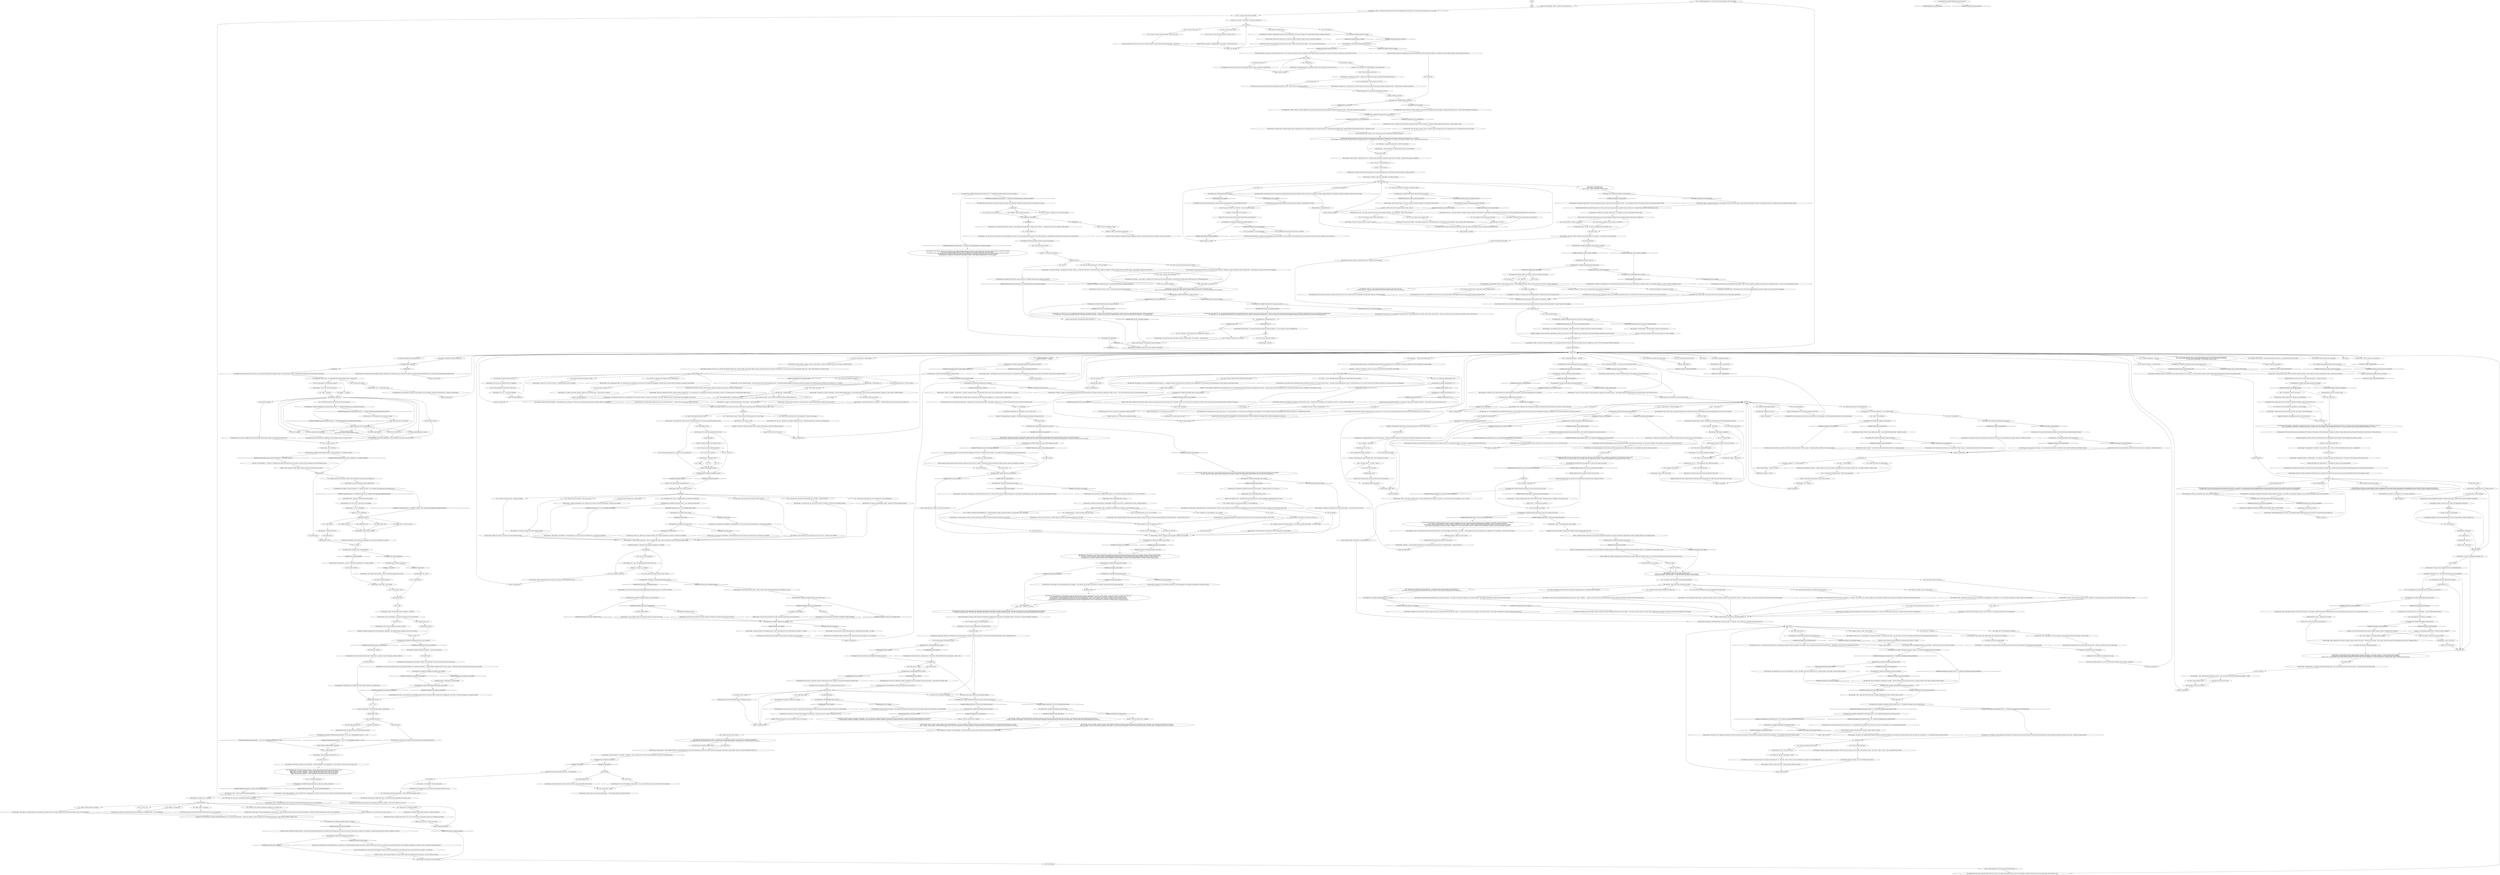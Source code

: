# YARD / HANGED MAN AUTOPSY
# This is phase two of the hanged man, after getting him down. 
#1. Kim performs autopsy
#2. More talk with inland
# ==================================================
digraph G {
	  0 [label="START"];
	  1 [label="input"];
	  2 [label="You: \"1. External examination -- now that we have the chaincutters, let's cut the belt.\""];
	  3 [label="You: \"Okay. Where should I take these *notes*?\""];
	  4 [label="You: \"Well -- it's down.\" (Celebrate in a more reserved manner.)"];
	  5 [label="You: \"Yes, I feel like a detective.\""];
	  6 [label="You: Write down: Yes. Non-visual. Corroborated by witness (see report)."];
	  7 [label="You: \"This is the body of a soldier. A mercenary.\""];
	  8 [label="Logic: It is very hard to struggle when you're dead. Death is the *end* of struggle."];
	  9 [label="The Hanged Man: Variable[\"yard.hanged_result_there_there\"]"];
	  10 [label="Variable[\"yard.hanged_result_there_there\"]", shape=diamond];
	  11 [label="!(Variable[\"yard.hanged_result_there_there\"])", shape=diamond];
	  12 [label="The Hanged Man: The corpse is indifferent to time of the Dead Light and Great Culling, just lies there. The next box says:"];
	  13 [label="You: \"You're not gonna believe this -- I think I've *lost* my paperwork.\""];
	  14 [label="Jump to: [autopsy hub]"];
	  15 [label="You: \"Only the first question and already I don't know the answer!\""];
	  16 [label="You: Write: probably Harry-something."];
	  17 [label="Logic: HDB41-0803... help me out with the time of day anyone?"];
	  18 [label="The Hanged Man: Variable[\"yard.hanged_kim_knows_race_occidental\"]"];
	  19 [label="Variable[\"yard.hanged_kim_knows_race_occidental\"]", shape=diamond];
	  20 [label="!(Variable[\"yard.hanged_kim_knows_race_occidental\"])", shape=diamond];
	  21 [label="Horrific Necktie: *El Bigo Mistako*, lieutenant!"];
	  22 [label="treatmenttreatment"];
	  23 [label="The Hanged Man: Above those -- an eleven field info form needs filling out first. It begins with:"];
	  24 [label="Shivers: The building is tall, seven stories wind-wrapped in solitude; most of the apartments are unoccupied. This was a suicide. The other an accident -- the small one."];
	  25 [label="Kim Kitsuragi: \"Which the assistant detective *inexplicably* reported to me as X5415- something. Why was that, assistant detective?\""];
	  26 [label="Kim Kitsuragi: He produces a measuring tape: \"Well nourished, athletically built measuring 1.80 metres. Generally consistent with age 42. Preservation is good, ambient temperature below freezing.\"\nHe produces a measuring tape: \"Well nourished, athletically built measuring 1.80 metres. Generally consistent with age -- about 50. Preservation is good, ambient temperature below freezing.\""];
	  27 [label="Kim Kitsuragi: \"Of course, I under-compensated.\" He pockets the tape."];
	  28 [label="Cuno: \"Talkin' shit about Cuno's velocity...\""];
	  29 [label="Kim Kitsuragi: \"The steel wiring...\" he concedes -- breathless, \"there's too much of it. We *need* to remove the belt so we can get to the ligature mark.\""];
	  30 [label="Kim Kitsuragi: \"Ligature mark...\" The lieutenant produces a small folding knife. With the other hand pulling on the belt, he starts cutting into the polyester. The stench is horrid. After a while, it's obvious the material cannot be cut."];
	  31 [label="Empathy: This is clearly what they've been waiting for. Ever since the autopsy began. The lieutenant is trying to make it as boring as possible."];
	  32 [label="Jump to: [finale_to_cutting]"];
	  33 [label="Jump to: [finale_to_cutting]"];
	  34 [label="Kim Kitsuragi: The lieutenant looks relieved. \"Back is symmetrical and intact. Upper and lower extremities are intact -- but asymmetrical. There are old combat injuries on the right hand, thigh, and hip.\""];
	  35 [label="The Hanged Man: I did, Cobo, I did. Reminded me of when I was just a small boy. Before *this* happened to my face and my body. You did me a kindness there."];
	  36 [label="Kim Kitsuragi: With his eyes almost closed, the lieutenant puts his hand on the dead man's throat and begins to massage it, gently. A rotting smell erupts from the mouth. Purge fluid runs down his lips -- black and viscous."];
	  37 [label="Kim Kitsuragi: \"Are you a hepatobiliary expert?\" He looks at the corpse's stomach with a mixture of tiredness and disgust."];
	  38 [label="You: \"*Both*?\""];
	  39 [label="Jump to: [You: \"Write: N/A and add *toxicology requ...\"]"];
	  40 [label="Cunoesse: \"Is he touching it again? What is *wrong* with these *mulkkus*?\""];
	  41 [label="Kim Kitsuragi: This appears to be a case investigated about three weeks ago -- a workplace accident. The titular character's wife tried to get *compensation*. The company was not forthcoming. It's hard to make out if the hole was fatal."];
	  42 [label="You: \"2. Contusions.\""];
	  43 [label="You: \"3. Ligature mark.\" (Finish the autopsy.)"];
	  44 [label="You: \"What's the fourth injury field for?\""];
	  45 [label="Kim Kitsuragi: There's a pause. \"I don't think we should mention that. Better not to muddy the waters.\""];
	  46 [label="Kim Kitsuragi: \"That's right. What's next?\""];
	  47 [label="Cuno: \"Fucking fatal as SHIT, *Seol-man*!\""];
	  48 [label="Shivers: A small green enclosure in the middle of a corral of tenements: Capeside Apartments, Whirling-in-Rags and the fortress wall of Terminal B. Above it -- a thin blanket of coastal stratus clouds."];
	  49 [label="You: Was I right?"];
	  50 [label="You: Rub your sides, close your eyes."];
	  51 [label="You: \"No, this is clearly a fatal injury. Lets mark it as such.\""];
	  52 [label="Kim Kitsuragi: \"Then -- given the state of decay here, I consider establishing the victim's ethnicity a minor success.\""];
	  53 [label="Kim Kitsuragi: \"However, a piece of professional advice. The next time you encounter a list of topics with numbers on them -- start with 1. Then: 2. Then: 3. Lists are numbered for a reason.\""];
	  54 [label="You: What was that, a bump?"];
	  55 [label="The Hanged Man: CheckItem(\"shirt_dress_disco\")"];
	  56 [label="CheckItem(\"shirt_dress_disco\")", shape=diamond];
	  57 [label="!(CheckItem(\"shirt_dress_disco\"))", shape=diamond];
	  58 [label="Kim Kitsuragi: \"We've heard a nom de guerre -- Lely. It's better than nothing. Write it down.\""];
	  59 [label="Kim Kitsuragi: \"The chest was intact, normal contours. Abdomen protuberant, pelvis intact. No injuries in genital region.\""];
	  60 [label="The Hanged Man: Variable[\"TASK.cut_the_belt\"]"];
	  61 [label="Variable[\"TASK.cut_the_belt\"]", shape=diamond];
	  62 [label="!(Variable[\"TASK.cut_the_belt\"])", shape=diamond];
	  63 [label="You: Try to remove the dead man's boots."];
	  64 [label="You: (Clap your gloved hands.) \"Let's get in there.\""];
	  65 [label="Encyclopedia: You must have me confused with the *Copopedia*."];
	  66 [label="Kim Kitsuragi: \"Fine,\" the lieutenant sighs. \"It's a three-part form to be filled out on the scene, by the detectives responsible. One takes notes, the other dictates. The goal is to establish cause of death.\""];
	  67 [label="You: \"I'm sure it's somewhere.\""];
	  68 [label="You: \"No.\""];
	  69 [label="The Hanged Man: Variable[\"yard.trash_inland_something_in_there\"]"];
	  70 [label="Variable[\"yard.trash_inland_something_in_there\"]", shape=diamond];
	  71 [label="!(Variable[\"yard.trash_inland_something_in_there\"])", shape=diamond];
	  72 [label="You: What? What's there?"];
	  73 [label="The Hanged Man: IsKimHere()"];
	  74 [label="IsKimHere()", shape=diamond];
	  75 [label="!(IsKimHere())", shape=diamond];
	  76 [label="Jump to: [Kim Kitsuragi: \"The lieutenant adjusts his glasses...\"]"];
	  77 [label="Kim Kitsuragi: \"Mhm,\" he nods. \"We have a real museum here. Of battles, wars...\""];
	  78 [label="Logic: This will do."];
	  79 [label="The Hanged Man: Variable[\"TASK.get_hardie_boys_to_tell_you_the_whole_story_done\"]"];
	  80 [label="Variable[\"TASK.get_hardie_boys_to_tell_you_the_whole_story_done\"]", shape=diamond];
	  81 [label="!(Variable[\"TASK.get_hardie_boys_to_tell_you_the_whole_story_done\"])", shape=diamond];
	  82 [label="Visual Calculus: Hmm hmm hmm... I'm sure we didn't get *everything*. There's always *something*..."];
	  83 [label="Drama: It was merely a *jest* -- horseplay! But now it looks like you're a total *psychopath*, jeopardizing the crime scene..."];
	  84 [label="You: \"Let's jump ahead to the three part summary!\""];
	  85 [label="Rhetoric: That's because he doesn't want to bring up the messy question of your *initials*."];
	  86 [label="Kim Kitsuragi: \"And what would that make the alphanumeric?\""];
	  87 [label="Inland Empire: 11:11. It's *meaningful*."];
	  88 [label="You: \"6. Race:\""];
	  89 [label="The Hanged Man: The corpse lies there, indifferent to your retrograde amnesia. The next box says:"];
	  90 [label="The Hanged Man: Variable[\"yard.hanged_encyclopedia_racial_profiler\"]"];
	  91 [label="Variable[\"yard.hanged_encyclopedia_racial_profiler\"]", shape=diamond];
	  92 [label="!(Variable[\"yard.hanged_encyclopedia_racial_profiler\"])", shape=diamond];
	  93 [label="Esprit de Corps: Elsewhere yet, an obese female sits in a wicker chair, her silhouette ball-like against the window. Outside: Grand Couron. The day is turning dim for Sergeant Mack Torson. Hand extended, he approaches. To make sure she *is* dead, more than anything else..."];
	  94 [label="Esprit de Corps: ...and so all across Jamrock, Coal City, G.R.I.H. Forty two deceased persons found today -- forty two Stations of Breath."];
	  95 [label="You: Write it down.\nWrite it down -- underline *Vermillion*."];
	  96 [label="You: Touch the corpse's hair before moving on."];
	  97 [label="The Hanged Man: The hair under your latex fingers feels cold to touch, wet."];
	  98 [label="You: Write down, but amend for *high* velocity."];
	  99 [label="Kim Kitsuragi: \"Damn corpse. We had a good rhythm going...\" The lieutenant gets up and brushes his pants."];
	  100 [label="The Hanged Man: A really, really bad smell is coming from there now. And... some kind of cracking sound."];
	  101 [label="Kim Kitsuragi: \"The rope rises to a point, leaving a *gap* in the ligature mark. The suspension point is in the back of the neck.\" The lieutenant has kneeled closer, running his finger along the dark red groove -- until there's a gap."];
	  102 [label="Jump to: [TASK.cut_the_belt]"];
	  103 [label="Kim Kitsuragi: \"Genitalia is male and unremarkable. No evidence of injury.\""];
	  104 [label="Kim Kitsuragi: \"Ah, yes -- your hunch, before.\" He takes a moment to breathe. \"We could have a semen analysis requested from Processing, but we're already requesting toxicology. There's a one test limit.\""];
	  105 [label="You: \"No, I was trying to get a *psychic* read.\""];
	  106 [label="Kim Kitsuragi: \"Back is symmetrical and intact.\" He struggles to turn the corpse on his side. \"Upper and lower extremities are intact, but asymmetrical. There are combat injuries on the right hand, thigh, and hip.\""];
	  107 [label="You: I'm from..."];
	  108 [label="Electrochemistry: Mmm... *brimming* with cocaine."];
	  109 [label="The Hanged Man: The corpse with his pants down does not have an opinion on the subject. All he has is genitals and a deathly odour."];
	  110 [label="You: Write it down, keep the *voilà*!"];
	  111 [label="The Hanged Man: Variable[\"yard.hanged_wound_gunshot\"]"];
	  112 [label="Variable[\"yard.hanged_wound_gunshot\"]", shape=diamond];
	  113 [label="!(Variable[\"yard.hanged_wound_gunshot\"])", shape=diamond];
	  114 [label="Kim Kitsuragi: \"Okay, so there's an incision on the thorax, from a chaincutter.\" There's a pause. \"I wouldn't mention it. Better not to muddy the waters.\""];
	  115 [label="Kim Kitsuragi: He nods. \"Head, chest, and scalp bite mark injuries. Predation by birds has caused damage to the body. Odontologist does not need to be consulted.\""];
	  116 [label="Kim Kitsuragi: \"And your opinion, officer?\" Beneath the description there are two boxes waiting to be ticked:"];
	  117 [label="You: \"No -- the great skua.\""];
	  118 [label="Kim Kitsuragi: \"For god's sake, leave the box unticked then. What next?\""];
	  119 [label="You: \"Non-fatal, post-mortem.\""];
	  120 [label="Cuno: \"At MAXIMUM velocity, fucko!\""];
	  121 [label="You: \"B: Non-fatal, post-mortem.\""];
	  122 [label="Kim Kitsuragi: \"Why do you say that?\" He tilts his head.\n\"Why do you say that?\" He tilts his head. \"Is it the seagull-murder again, or are you serious?\"\n\"Why do you say that?\" He tilts his head. \"Is it like that *fatal* stone injury, or are you serious?\""];
	  123 [label="Jump to: [final_stretch]"];
	  124 [label="Kim Kitsuragi: \"Hmm, yes. I didn't want to mention it before, but you really should find your clothes.\" He looks at his notebook."];
	  125 [label="Kim Kitsuragi: \"Very dramatic. Nevertheless, I would appreciate it if you'd just put your clothes back on.\" He looks at his notebook."];
	  126 [label="The Hanged Man: CheckItem(\"chaincutters\")"];
	  127 [label="CheckItem(\"chaincutters\")", shape=diamond];
	  128 [label="!(CheckItem(\"chaincutters\"))", shape=diamond];
	  129 [label="You: \"Good thing we got these *chaincutters*.\" (Pull out the rubber gripped cutters.)"];
	  130 [label="Jump to: [autopsy hub]"];
	  131 [label="Kim Kitsuragi: \"They're better than nothing...\" The lieutenant looks at the gloves. \"Tell you what: I perform the anatomical side of things, while you will take notes.\""];
	  132 [label="Kim Kitsuragi: \"In your paperwork, officer. Just fill out the field autopsy form.\" He sighs, already expecting the answer."];
	  133 [label="Kim Kitsuragi: \"I mean when I need you to. Until then -- I should handle physical contact and you should take notes.\""];
	  134 [label="The Hanged Man: Variable[\"yard.hanged_inland_trash_container_hint\"]"];
	  135 [label="Variable[\"yard.hanged_inland_trash_container_hint\"]", shape=diamond];
	  136 [label="!(Variable[\"yard.hanged_inland_trash_container_hint\"])", shape=diamond];
	  137 [label="Kim Kitsuragi: \"It's either this, *or* we complete the initial interviews. We already met Evrart, but didn't *quite* get his interview done -- for that we would have to ask him about the *lynching*. Like we did with Joyce.\""];
	  138 [label="Cuno: \"Fuck are you talking to, clown?\""];
	  139 [label="Kim Kitsuragi: \"Mhm.\" He shows you the point on the man's neck where belt cuts into the flesh. \"Cut with as much *precision* as you can, please.\""];
	  140 [label="You: \"Well done -- sounds like it would throw us off if we didn't know...\""];
	  141 [label="Kim Kitsuragi: \"Lividity *appears* consistent with hanging -- but is not. The head is congested. Contusions are present on the head and chest -- consistent with stones thrown postmortem; low velocity...\"\n\"Lividity appears consistent with hanging -- albeit *faint*, ergo: postmortem. The head is congested. Contusions are present on the head and chest, consistent with stones thrown; low velocity...\""];
	  142 [label="Interfacing: Oh yeah -- finally. Let's get *in there*."];
	  143 [label="Physical Instrument: What was that about no clawing around the neck? You'd be clawing for your life..."];
	  144 [label="You: Try to remove the dead man's boots again."];
	  145 [label="Empathy: He doesn't actually think it's 'interesting' that the boots have disappeared -- it's just sad, sad and unprofessional."];
	  146 [label="You: \"Actually, I was the one who took the boots. I can tell you the right serial number -- it's E50.100.1000.\""];
	  147 [label="You: \"Let's go find mine. We have to find it sooner or later.\""];
	  148 [label="Kim Kitsuragi: \"That's right,\" he nods."];
	  149 [label="Jump to: [autopsy hub]"];
	  150 [label="You: \"3. Description of injuries -- summary.\""];
	  151 [label="The Hanged Man: The corpse does not object, he lies slumped to the side stinking. The ground underneath him is saturated in purge liquids."];
	  152 [label="The Hanged Man: The dead man stares in silence as you crack open the ledger. The bright red paper is covered in boxes and lists -- describing the condition of his skin and organs in three parts."];
	  153 [label="The Hanged Man: The corpse is indifferent to your scribblings, just lies there. The next box says:"];
	  154 [label="The Hanged Man: The corpse looks ageless, like meat on a hook."];
	  155 [label="Kim Kitsuragi: \"Interfering with the body's position or wounds postmortem.\""];
	  156 [label="Kim Kitsuragi: \"The boots are ceramic, vitreous enamel. They're fused to his skin from blood flowing downward postmortem. Removal of the boots is left for Processing.\"\n\"The rest of the clothes have been removed postmortem by scavengers. In order to get to the victim's ceramic armour. Officers are in search of the missing pieces -- removal of the boots is left for Processing.\""];
	  157 [label="Kim Kitsuragi: \"The boot has a serial number.\" He twists the dead man's foot: \"It's E50.100.1000. The lines between the plates are in the shape of the alphanumerical. The number is purposefully concealed by the design.\""];
	  158 [label="Kim Kitsuragi: \"That's wonderful, officer. My opinion of you has lowered. Go ahead, write down a stupid nonsensical number in the autopsy form too -- instead of E50.100.1000.\""];
	  159 [label="You: Write: AO5577789RHG9999..."];
	  160 [label="The Hanged Man: CheckEquipped(\"gloves_garden\")"];
	  161 [label="CheckEquipped(\"gloves_garden\")", shape=diamond];
	  162 [label="!(CheckEquipped(\"gloves_garden\"))", shape=diamond];
	  163 [label="The Hanged Man: The stench is suffocating. Strands of dark brown hair start sticking to the latex of the glove -- like thread off a rag doll's head."];
	  164 [label="Cuno: \"You are,\" he says with calm certainty. \"You're Cuno's pig.\""];
	  165 [label="Cuno: \"*NOW* IT'S GONNA HAPPEN! C!!!\""];
	  166 [label="Kim Kitsuragi: \"Ah, yes -- your hunch, before. We can have a semen analysis requested -- from Processing -- if that's what you meant.\""];
	  167 [label="You: \"Yes. Processing. Science. That's what I meant.\""];
	  168 [label="You: Am I an expert in those things?"];
	  169 [label="Kim Kitsuragi: \"That's it.\""];
	  170 [label="You: \"Can we change it to toxicology? Seems prudent.\""];
	  171 [label="kims_notebook"];
	  172 [label="You: \"Oh, so here it is!\""];
	  173 [label="Kim Kitsuragi: It's very hard to draw conclusions. All you can make out is that he is in a hurry to solve the case -- the tempo of the handwriting says as much -- and that there are *a lot* of notes in there. Most of them are made prior to arriving at the scene, in preparation."];
	  174 [label="Jump to: [autopsy hub]"];
	  175 [label="Jump to: [injuryhub]"];
	  176 [label="Kim Kitsuragi: \"I'm afraid we can only fill this in once the belt is removed from his neck and we have visual on the injury.\""];
	  177 [label="You: \"This man was murdered by seagulls.\""];
	  178 [label="You: \"A: Opinion -- fatal injury.\""];
	  179 [label="You: \"Okay. Non-fatal, post-mortem.\""];
	  180 [label="Jump to: [Kim Kitsuragi: \"He produces a small black plastic r...\"]"];
	  181 [label="Kim Kitsuragi: \"Now?\" He pockets it. \"Now we put him in a body bag and I drive him to Faubourg -- for processing...\""];
	  182 [label="The Hanged Man: Variable[\"yard.hanged_one_gun\"]"];
	  183 [label="Variable[\"yard.hanged_one_gun\"]", shape=diamond];
	  184 [label="!(Variable[\"yard.hanged_one_gun\"])", shape=diamond];
	  185 [label="Kim Kitsuragi: \"This, I remind you, also necessitates the removal of the belt from around his neck. So we have a visual on the injury.\""];
	  186 [label="You: [Leave.]"];
	  187 [label="You: \"I need a pair then... Can we return to this shortly? We have glove-hunting to do.\""];
	  188 [label="Kim Kitsuragi: \"Let's not go *glove-hunting*, please. Let's use division of labour -- I perform the anatomical side, while you take notes.\""];
	  189 [label="Kim Kitsuragi: \"I'll ask you when I need you to. For the most part, maybe I should handle the contact and you take notes?\""];
	  190 [label="You: \"Yes.\""];
	  191 [label="Inland Empire: Good call! Never mind that *old trash container*lurching there, full of bad old news..."];
	  192 [label="The Hanged Man: Variable[\"TASK.interview_wild_pines_rep_done\"]"];
	  193 [label="Variable[\"TASK.interview_wild_pines_rep_done\"]", shape=diamond];
	  194 [label="!(Variable[\"TASK.interview_wild_pines_rep_done\"])", shape=diamond];
	  195 [label="The Hanged Man: Variable[\"TASK.interview_union_boss_done\"]"];
	  196 [label="Variable[\"TASK.interview_union_boss_done\"]", shape=diamond];
	  197 [label="!(Variable[\"TASK.interview_union_boss_done\"])", shape=diamond];
	  198 [label="Cunoesse: \"Talkin' to the dead man. Psycho cop.\""];
	  199 [label="Kim Kitsuragi: \"What's next -- date of birth?\""];
	  200 [label="Esprit de Corps: Please get yourself together, the lieutenant from Precinct 57 thinks."];
	  201 [label="The Hanged Man: The corpse cannot feel Kim's hand on his chest. It no longer meaningfully interacts with its surroundings. A thicket of boxes and lists on red copier paper tries to answer *why*:"];
	  202 [label="Kim Kitsuragi: \"No, let's fill out the info form first.\""];
	  203 [label="You: Write it down."];
	  204 [label="You: Write it down."];
	  205 [label="The Hanged Man: The pudgy mess of curdled meat looks neither *Mondial* nor anything other."];
	  206 [label="Kim Kitsuragi: \"Male.\""];
	  207 [label="Cunoesse: The disappointment is palpable -- the red haired thing was expecting something more lurid."];
	  208 [label="You: Write it down."];
	  209 [label="Kim Kitsuragi: \"Note. The boot has a hidden serial number on it.\" He crouches, twisting the dead man's foot: \"It's E50.100.1000...\""];
	  210 [label="The Hanged Man: Variable[\"yard.hanged_picture_taken\"]"];
	  211 [label="Variable[\"yard.hanged_picture_taken\"]", shape=diamond];
	  212 [label="!(Variable[\"yard.hanged_picture_taken\"])", shape=diamond];
	  213 [label="You: \"There there, baby.\""];
	  214 [label="You: Write it down, adding the brilliantine."];
	  215 [label="Physical Instrument: After some deliberation you sink the cutters into the knot tying the belt together. You squeeze the rubber handles together, sweat forming on your brow..."];
	  216 [label="Jump to: [failure_cutting]"];
	  217 [label="The Hanged Man: CheckEquipped(\"gloves_garden\")"];
	  218 [label="CheckEquipped(\"gloves_garden\")", shape=diamond];
	  219 [label="!(CheckEquipped(\"gloves_garden\"))", shape=diamond];
	  220 [label="finish_it"];
	  221 [label="You: \"Yes, better to leave it at that. More important.\""];
	  222 [label="You: \"Let's change it to that, seems more important.\""];
	  223 [label="You: Write it down."];
	  224 [label="The Hanged Man: Variable[\"yard.hanged_rhetoric_private_military\"]"];
	  225 [label="Variable[\"yard.hanged_rhetoric_private_military\"]", shape=diamond];
	  226 [label="!(Variable[\"yard.hanged_rhetoric_private_military\"])", shape=diamond];
	  227 [label="Kim Kitsuragi: \"Nothing. Just in case.\""];
	  228 [label="Jump to: [injuryhub]"];
	  229 [label="You: \"I agree. The waters are muddy enough.\""];
	  230 [label="You: \"B: Non-fatal, post-mortem.\""];
	  231 [label="Kim Kitsuragi: \"Right. Next?\""];
	  232 [label="Cuno: \"I do what I want, C.\" He spits. \"Learn it.\""];
	  233 [label="Kim Kitsuragi: \"That's it.\" He cracks an uneasy smile. \"We have established cause of death. It's not much -- and it leaves much to be questioned -- but it's a *start*.\""];
	  234 [label="Kim Kitsuragi: \"Hmh...\" The lieutenant falls silent, abruptly."];
	  235 [label="Kim Kitsuragi: \"Okay. *Why* don't you think it was fatal?\""];
	  236 [label="Cuno: \"You are,\" he says with calm certainty. \"This pig is Cuno's.\""];
	  237 [label="final_stretch"];
	  238 [label="Kim Kitsuragi: \"We also requested a toxicological screening -- that was thorough. The results should arrive in a couple of weeks. If we're lucky. I would not hold my breath...\""];
	  239 [label="You: Rip out a copy of the autopsy pages."];
	  240 [label="Jump to: [le corpse questionnaire]"];
	  241 [label="The Hanged Man: CheckItem(\"shirt_dress_disco\")  and  CheckItem(\"jacket_suede\")"];
	  242 [label="CheckItem(\"shirt_dress_disco\")  and  CheckItem(\"jacket_suede\")", shape=diamond];
	  243 [label="!(CheckItem(\"shirt_dress_disco\")  and  CheckItem(\"jacket_suede\"))", shape=diamond];
	  244 [label="The Hanged Man: Variable[\"yard.hanged_injury_hub_reached\"]"];
	  245 [label="Variable[\"yard.hanged_injury_hub_reached\"]", shape=diamond];
	  246 [label="!(Variable[\"yard.hanged_injury_hub_reached\"])", shape=diamond];
	  247 [label="You: Tell me something, dead man."];
	  248 [label="You: \"OK, I'll take it like a man.\""];
	  249 [label="You: \"I don't know. What do you mean?\""];
	  250 [label="Kim Kitsuragi: \"Yes... well.\" The lieutenant doesn't know what to say."];
	  251 [label="You: Begone foul sensation of worry!"];
	  252 [label="Jump to: [autopsy hub]"];
	  253 [label="The Hanged Man: Variable[\"yard.hanged_serial_wrong\"]"];
	  254 [label="Variable[\"yard.hanged_serial_wrong\"]", shape=diamond];
	  255 [label="!(Variable[\"yard.hanged_serial_wrong\"])", shape=diamond];
	  256 [label="Untitled hub"];
	  257 [label="You: \"This scarring is extensive. Way more than a law official's.\""];
	  258 [label="The Hanged Man: Variable[\"TASK.confront_klaasje_with_full_story_done\"]"];
	  259 [label="Variable[\"TASK.confront_klaasje_with_full_story_done\"]", shape=diamond];
	  260 [label="!(Variable[\"TASK.confront_klaasje_with_full_story_done\"])", shape=diamond];
	  261 [label="Kim Kitsuragi: \"That's right. No clawing marks on the neck, no signs of struggle on the crime scene. And a witness statement from the perpetrators all confirm: wound is post-mortem. Treatment.\"\n\"That's right. No clawing marks on the neck, no signs of struggle on the wrists. A witness statement from the perpetrators confirms: wound is post-mortem. Treatment.\" \n\"That's right. No clawing marks on the neck, no signs of struggle on the crime scene, faint lividity. A witness statement from the perpetrators confirms: wound is post-mortem. Treatment.\" \n\"That's right. No clawing marks on the neck, no signs of struggle on the wrists, faint lividity. A witness statement from the perpetrators confirms: wound is post-mortem. Treatment.\" "];
	  262 [label="Jump to: [autopsy hub]"];
	  263 [label="Kim Kitsuragi: \"Clothes,\" he begins. \"The deceased...\" He blinks, staring at the body. \"The deceased *used* to wear a pair of armoured boots -- they're gone now. Interesting.\""];
	  264 [label="Inland Empire: Oops. A bad feeling comes over you..."];
	  265 [label="You: \"Where should I take these notes? In my paperwork?\" (Take out your ledger.)"];
	  266 [label="Kim Kitsuragi: \"Maybe you *should*?\" He looks at his blue notebook and sighs."];
	  267 [label="You: \"Shouldn't we file the coroner's case under *me*? Technically, I arrived at the scene before you.\""];
	  268 [label="You: \"7. Sex:\""];
	  269 [label="Cunoesse: \"Fucky-fucky!\" the little monster exclaims, energetically."];
	  270 [label="You: \"I agree. Lividity pointed to a lynching.\""];
	  271 [label="You: \"I'm not so sure. Didn't the footprints look like he was *carried* over?\""];
	  272 [label="The Hanged Man: Variable[\"yard.hanged_composure_stations\"]"];
	  273 [label="Variable[\"yard.hanged_composure_stations\"]", shape=diamond];
	  274 [label="!(Variable[\"yard.hanged_composure_stations\"])", shape=diamond];
	  275 [label="Cuno: \"C, it's happening!\""];
	  276 [label="You: Omit the boots."];
	  277 [label="You: Write: E50.100.1000."];
	  278 [label="You: Write it down."];
	  279 [label="You: \"May I try?\""];
	  280 [label="You: \"Let's go get them.\" [Leave.]"];
	  281 [label="The Hanged Man: We should do this more often. Be close like this, I mean."];
	  282 [label="Kim Kitsuragi: \"Whooh...\" He turns to the side to breathe -- it's not enough. He buries his face in the sleeve of his jacket. You hear a muffled voice: \"That's *all* for the external. Well done! What next?\""];
	  283 [label="You: \"I'll write N/A.\""];
	  284 [label="The Hanged Man: Variable[\"yard.hanged_corpse_questions_unlocked\"]"];
	  285 [label="Variable[\"yard.hanged_corpse_questions_unlocked\"]", shape=diamond];
	  286 [label="!(Variable[\"yard.hanged_corpse_questions_unlocked\"])", shape=diamond];
	  287 [label="You: Write: N/A"];
	  288 [label="The Hanged Man: Variable[\"yard.hanged_processing_semen\"]"];
	  289 [label="Variable[\"yard.hanged_processing_semen\"]", shape=diamond];
	  290 [label="!(Variable[\"yard.hanged_processing_semen\"])", shape=diamond];
	  291 [label="Esprit de Corps: That's not good. Trust among officers is extremely important. If you don't improve your rapport, there could be consequences down the line..."];
	  292 [label="Jump to: [kims_notebook]"];
	  293 [label="You: Turn the page back."];
	  294 [label="injuryhub"];
	  295 [label="Electrochemistry: You should touch it."];
	  296 [label="Cunoesse: \"Bitch saying your injuries weren't *fatal*, Cuno. You gonna let it stand?\""];
	  297 [label="Kim Kitsuragi: \"Let's see, what did we find...\" He scratches his chin as he leafs through his notes. \"We observed haemorrhaging on the skin above and below the ligature mark. Well pronounced, consistent with a drop from 1 or 1.5 metres.\""];
	  298 [label="Jump to: [IsKimHere()]"];
	  299 [label="You: \"2. Internal examination -- where were we?\""];
	  300 [label="autopsystuffhere"];
	  301 [label="Encyclopedia: *You*, sir -- you are the Copopedia."];
	  302 [label="Volition: You're being *handled*. If you resist now he will turn on his heavy duty authority mode. You'll get your chance to dig in -- later."];
	  303 [label="You: \"I'm sorry I lost everything.\""];
	  304 [label="Untitled hub (02)"];
	  305 [label="Kim Kitsuragi: \"It's either this, *or* we complete the initial interviews. We already met Evrart -- that only leaves the Wild Pines representative. There's one in town, negotiating the strike. She could have information.\"\n\"It's either this, *or* we complete the initial interviews. We already met Evrart *and* Joyce -- but didn't *quite* get Joyce's interview done. For that we have to ask her about the *lynching* -- not just talk to her.\""];
	  306 [label="Esprit de Corps: Somewhere, Lieutenant Kitsuragi is preparing a report. He should be here for this, you realise. You have to return later."];
	  307 [label="The Hanged Man: Variable[\"TASK.interview_union_boss_done\"] or Variable[\"TASK.interview_wild_pines_rep_done\"]"];
	  308 [label="Variable[\"TASK.interview_union_boss_done\"] or Variable[\"TASK.interview_wild_pines_rep_done\"]", shape=diamond];
	  309 [label="!(Variable[\"TASK.interview_union_boss_done\"] or Variable[\"TASK.interview_wild_pines_rep_done\"])", shape=diamond];
	  310 [label="Jump to: [finish_it]"];
	  311 [label="The Hanged Man: IsHourBetween(22, 6)"];
	  312 [label="IsHourBetween(22, 6)", shape=diamond];
	  313 [label="!(IsHourBetween(22, 6))", shape=diamond];
	  314 [label="Conceptualization: You don't even have a joke."];
	  315 [label="You: Write: Harry Du Bois."];
	  316 [label="Cuno: \"Man up, pig. You're embarrassing Cuno.\""];
	  317 [label="Kim Kitsuragi: \"Yes. Barely.\" He looks at his blue notebook and sighs."];
	  318 [label="You: \"1. External examination -- summary.\"\n\"1. External examination -- summary.\""];
	  319 [label="Kim Kitsuragi: \"Let's.\" The lieutenant nods."];
	  320 [label="The Hanged Man: IsKimHere()"];
	  321 [label="IsKimHere()", shape=diamond];
	  322 [label="!(IsKimHere())", shape=diamond];
	  323 [label="Kim Kitsuragi: \"That's you.\""];
	  324 [label="You: \"HDB41-0803.\" (No time of arrival.)"];
	  325 [label="You: Leave it empty."];
	  326 [label="Kim Kitsuragi: \"Babroudine, yes. Inexpensive. Size M. Colour: white.\""];
	  327 [label="Untitled hub"];
	  328 [label="You: Keep petting him."];
	  329 [label="Jump to: [Untitled hub (02)]"];
	  330 [label="Cunoesse: \"That was some sick shit, *sekopää*.\""];
	  331 [label="Cuno: \"Told you my pig was hard core.\""];
	  332 [label="Kim Kitsuragi: \"Haemorrhaging is observed on the skin above and below the ligature mark. The mark is well pronounced, consistent with a drop from 1 or 1.5 metres.\"\n\"Haemorrhaging is observed on the skin above and below the ligature mark. It is well pronounced, consistent with a drop from 1 or 1.5 metres.\" He wipes his forehead. \"That's a visual on the injury for part 3.\""];
	  333 [label="The Hanged Man: The dead man's penis is average-sized, congested from the downward collection of blood. The testicles are uneven in length, hanging underneath. The genitalia is greenish; marbling is present around the crotch."];
	  334 [label="The Hanged Man: Variable[\"yard.hanged_electrochem_genitals\"]"];
	  335 [label="Variable[\"yard.hanged_electrochem_genitals\"]", shape=diamond];
	  336 [label="!(Variable[\"yard.hanged_electrochem_genitals\"])", shape=diamond];
	  337 [label="You: It's an experiment. To see what happens."];
	  338 [label="You: Write it down."];
	  339 [label="The Hanged Man: You manage to suppress the contractions trying to empty your stomach -- all it takes is concentration. Through it, you see nothing but darkness. More meat and darkness..."];
	  340 [label="You: Write: N/A."];
	  341 [label="Kim Kitsuragi: \"Neither am I.\""];
	  342 [label="Kim Kitsuragi: You find a moment, as the lieutenant inspects the dead man's fingernails. Just a few glances. The pages are filled with a bulky freehand that's nearly illegible..."];
	  343 [label="The Hanged Man: Variable[\"yard.hanged_wound_chaincutters\"]"];
	  344 [label="Variable[\"yard.hanged_wound_chaincutters\"]", shape=diamond];
	  345 [label="!(Variable[\"yard.hanged_wound_chaincutters\"])", shape=diamond];
	  346 [label="Kim Kitsuragi: \"Or the incision on the thorax -- from a chaincutter? Neither was a team effort. And I wouldn't mention them. Muddies the water.\""];
	  347 [label="The Hanged Man: Below the note, two boxes wait to be ticked. The dead man's head jerks to the side -- awaiting your judgement. The ring around his neck is visible.\nBelow the note, two customary boxes wait to be ticked. The man's head jerks to the side -- awaiting your judgement. The ring around his neck is visible."];
	  348 [label="You: \"I don't like the colouration. The lividity did not convince me.\""];
	  349 [label="Jump to: [final_stretch]"];
	  350 [label="Kim Kitsuragi: \"Losing your paperwork is not a small issue. I'm sorry if I came off as patronizing.\" He looks at his notebook."];
	  351 [label="NOCUTTERS"];
	  352 [label="Kim Kitsuragi: \"Back was symmetrical and intact, upper and lower extremities also -- but asymmetrical.\" The lieutenant nods along to his meticulous overview. \"Old combat injuries on the right hand, thigh, and hip.\""];
	  353 [label="You: \"I have gardening gloves, maybe they are enough?\""];
	  354 [label="Kim Kitsuragi: \"Somewhere *else*?\""];
	  355 [label="Jump to: [yard.hanged_one_gun]"];
	  356 [label="The Hanged Man: Variable[\"TASK.find_your_badge\"]"];
	  357 [label="Variable[\"TASK.find_your_badge\"]", shape=diamond];
	  358 [label="!(Variable[\"TASK.find_your_badge\"])", shape=diamond];
	  359 [label="You: Begone strange feeling."];
	  360 [label="Empathy: Trying not to bring the incident up any more."];
	  361 [label="Kim Kitsuragi: \"Not much later, I hope.\" He looks at the man's rotting remains. \"He's about to... *melt away* soon.\""];
	  362 [label="Kim Kitsuragi: \"Good. Now, the way I see it...\" He looks at the corpse with some disgust..."];
	  363 [label="Encyclopedia: The RCM's four-phase murder scene processing manual."];
	  364 [label="The Hanged Man: Variable[\"yard.hanged_encyclopedia_racial_profiler\"]"];
	  365 [label="Variable[\"yard.hanged_encyclopedia_racial_profiler\"]", shape=diamond];
	  366 [label="!(Variable[\"yard.hanged_encyclopedia_racial_profiler\"])", shape=diamond];
	  367 [label="Kim Kitsuragi: \"I'm not seeing anything yet -- but we *know* there's tampering here.\" He thinks. \"Write down: Yes. Non-visual. Corroborated by witness (see report).\""];
	  368 [label="Reaction Speed: Be *thorough* if you want maximum results."];
	  369 [label="You: Say nothing."];
	  370 [label="Kim Kitsuragi: \"Sorry doesn't cut it here. Let's move on.\""];
	  371 [label="The Hanged Man: Variable[\"yard.hanged_result_bitemarks_done\"]  and  Variable[\"yard.hanged_result_contusions_done\"]"];
	  372 [label="Variable[\"yard.hanged_result_bitemarks_done\"]  and  Variable[\"yard.hanged_result_contusions_done\"]", shape=diamond];
	  373 [label="!(Variable[\"yard.hanged_result_bitemarks_done\"]  and  Variable[\"yard.hanged_result_contusions_done\"])", shape=diamond];
	  374 [label="Kim Kitsuragi: \"Officer, what *haven't* you lost?\""];
	  375 [label="Kim Kitsuragi: \"We should locate your ledger, then hurry back to the autopsy as soon as possible.\""];
	  376 [label="You: \"Hmm-hmm...\" (Take a peek at Kim's notes.)"];
	  377 [label="You: \"2. Coroner's case no:\""];
	  378 [label="You: \"I'm gonna write: ≈42.\""];
	  379 [label="You: Write it down."];
	  380 [label="The Hanged Man: Nor does he look male, with his pregnant belly and indistinguishable face."];
	  381 [label="You: Turn the page."];
	  382 [label="You: \"I'm a total psychopath, you see. I lie all the time.\""];
	  383 [label="The Hanged Man: More hair sticks to the glove -- hair off the rain soaked head of a dead man. There are bumps and dips on the skull below. An alien landscape."];
	  384 [label="failure_cutting"];
	  385 [label="finale_to_cutting"];
	  386 [label="The Hanged Man: Nothing is as nothing does! This was pleasurable. I sincerely thank you for touching my hand."];
	  387 [label="Kim Kitsuragi: \"Hands are clean,\" the lieutenant says as five cold, sausage-like fingers slip from your hand. \"No sign of injury from struggling.\""];
	  388 [label="Perception (Hearing): You hear cracks as the lieutenant moves his sharp fingers inside the flesh. Like the creaking of an old house at night."];
	  389 [label="Encyclopedia: Nothing in your alcohol-soaked memory directs to having forensic expertise on either one."];
	  390 [label="Kim Kitsuragi: ... then: \"Digested semisolid food in stomach -- voilà.\" He touches the corpse's bloated lower abdomen -- briefly."];
	  391 [label="Kim Kitsuragi: Maybe you're imagining it, but there are some remarks in there -- and they're not all negative! You're referred to as 'the 41st' -- by your station number. And..."];
	  392 [label="You: Better not to know -- back to something else!"];
	  393 [label="Kim Kitsuragi: \"Okay. So there's a spin-stabilized munition -- from a Kiejl A9/90 muzzleloader -- lodged in his lung.\""];
	  394 [label="Jump to: [injuryhub]"];
	  395 [label="Empathy: The lieutenant's admission has caused great gratitude in Cuno. He is silent with it."];
	  396 [label="The Hanged Man: Coagulated blood sticks to his scalp and chest -- where the countless stones have hit the dead man. Beneath the description of injury, two boxes:"];
	  397 [label="Kim Kitsuragi: \"No-no officer, I'm afraid I disagree now. We should leave the question open -- at least for the time being. If necessary, I can always amend this later. In my paperwork.\""];
	  398 [label="Untitled hub"];
	  399 [label="The Hanged Man: Variable[\"yard.hanged_result_bitemarks_done\"]  or  Variable[\"yard.hanged_result_contusions_done\"]"];
	  400 [label="Variable[\"yard.hanged_result_bitemarks_done\"]  or  Variable[\"yard.hanged_result_contusions_done\"]", shape=diamond];
	  401 [label="!(Variable[\"yard.hanged_result_bitemarks_done\"]  or  Variable[\"yard.hanged_result_contusions_done\"])", shape=diamond];
	  402 [label="You: \"Let's bag him. Take him away.\" (Let the lieutenant take the body away without further examination.)\n\"Let's bag him. Take him away.\" (The lieutenant takes the body away -- you work alone for the rest of the day.)\n\"Let's drag him to the Kineema.\" (You're finished with the corpse.)"];
	  403 [label="You: Why don't you know? What use are you?"];
	  404 [label="You: \"Do you have another pair of gloves?\""];
	  405 [label="You: \"Yes.\""];
	  406 [label="You: Where?"];
	  407 [label="Kim Kitsuragi: \"We should start the postmortem.\""];
	  408 [label="Kim Kitsuragi: \"The upper torso is covered in a single tattoo, beginning on the right shoulder and reaching around the heart. The shape is abstract. The ink is blue and white.\"\n\"The upper torso is covered in a single, continuous tattoo resembling a microelectronical circuit board. It reaches from the right shoulder to the heart. The ink is blue and white.\"\n\"The upper torso is covered in a single, continuous tattoo resembling a national pattern. It reaches from the right shoulder to the heart. The ink is blue and white.\"\n\"The upper torso is covered in a single, continuous tattoo resembling a map of the night sky. It reaches from the right shoulder to the heart. The ink is blue and white.\""];
	  409 [label="Kim Kitsuragi: \"Yes.\" He covers his nose and lists: \"One, investigation of the scene. Two, inital examination of the victim. Three, field autopsy. Four, transportation of the body to the morgue. We're on number three.\""];
	  410 [label="You: \"Don't we have someone else for this? A doctor?\""];
	  411 [label="The Hanged Man: Variable[\"TASK.interview_wild_pines_rep_done\"]"];
	  412 [label="Variable[\"TASK.interview_wild_pines_rep_done\"]", shape=diamond];
	  413 [label="!(Variable[\"TASK.interview_wild_pines_rep_done\"])", shape=diamond];
	  414 [label="day"];
	  415 [label="The Hanged Man: Variable[\"TASK.run_serial_number\"]"];
	  416 [label="Variable[\"TASK.run_serial_number\"]", shape=diamond];
	  417 [label="!(Variable[\"TASK.run_serial_number\"])", shape=diamond];
	  418 [label="Kim Kitsuragi: \"Good call.\""];
	  419 [label="Jump to: [XP.discover_the_bullet]"];
	  420 [label="The Hanged Man: Variable[\"yard.hanged_boots_removed\"]"];
	  421 [label="Variable[\"yard.hanged_boots_removed\"]", shape=diamond];
	  422 [label="!(Variable[\"yard.hanged_boots_removed\"])", shape=diamond];
	  423 [label="Kim Kitsuragi: \"You told me the wrong serial number.\" The lieutenant grows very still. \"Why would you do that? Why would you jeopardize your own crime scene? And now the boots are gone, too. This could have been a lead.\""];
	  424 [label="You: \"My shoes. I have both of them. I found the *other* one too!\""];
	  425 [label="Kim Kitsuragi: \"Good. Otherwise you would only have *one* shoe, now...\" He looks at his notebook."];
	  426 [label="You: Write: Harrier Du Bois.\nWrite: Harrier Du Bois, lieutenant double-yefreitor."];
	  427 [label="Logic: KK = Kim Kitsuragi; 57 = Precinct 57; followed by his date (08.03) and time of arrival (08:15) on the scene. He's indexed the case after himself, not you."];
	  428 [label="Kim Kitsuragi: \"Next?\""];
	  429 [label="Kim Kitsuragi: \"Hmh,\" the lieutenant corrects his glasses: \"roughly 50.\""];
	  430 [label="Kim Kitsuragi: \"Just leave it empty, officer.\""];
	  431 [label="one_final_question_hub"];
	  432 [label="Esprit de Corps: Somewhere in Jamrock North, a small wood shed behind Rozenkrantz Row, Lieutenant Nick Feuerbach puts his hand to the chest of a small corpse, no larger than a monkey. It's raining outside, light drizzle. There is darkness in the shed."];
	  433 [label="Kim Kitsuragi: \"Clothes,\" he begins. \"The deceased wears armoured boots and white briefs. The make of the briefs is Babroudine I think. Let's see...\" He turns the body onto its side to check the underwear label."];
	  434 [label="Kim Kitsuragi: The lieutenant watches you, in silence."];
	  435 [label="You: Write down."];
	  436 [label="The Hanged Man: Variable[\"yard.hanged_physinst_cut_belt\"]"];
	  437 [label="Variable[\"yard.hanged_physinst_cut_belt\"]", shape=diamond];
	  438 [label="!(Variable[\"yard.hanged_physinst_cut_belt\"])", shape=diamond];
	  439 [label="You: I'm detecting. Police work. Doesn't have to be *solicited*."];
	  440 [label="You: Let the lieutenant work alone."];
	  441 [label="The Hanged Man: Variable[\"yard.hanged_corpse_questions_unlocked\"]"];
	  442 [label="Variable[\"yard.hanged_corpse_questions_unlocked\"]", shape=diamond];
	  443 [label="!(Variable[\"yard.hanged_corpse_questions_unlocked\"])", shape=diamond];
	  444 [label="You: Pleased to meet you -- are you private military by any chance? I just want to be sure...\nPleased to meet you -- are you private military by any chance? Krenel, maybe? I just want to be sure..."];
	  445 [label="You: \"If I may add the *moral* of this story...\""];
	  446 [label="Kim Kitsuragi: \"Muscoskeletal -- purge fluid is coming from the mouth.\" He gets close to the swollen mouth-hole, eyes squinting from the fumes: \"Not injury related. Eyes and tongue protuberant. Hyoid bone... let's see.\"\n\"Good. Muscoskeletal. Purge fluid is coming from the mouth.\" He gets close to the mouth-hole, eyes squinting from the stench: \"Not injury related. Eyes and tongue protuberant. Hyoid bone... let's see.\""];
	  447 [label="Kim Kitsuragi: \"The hyoid bone is *fractured*,\" he says after a while. \"The rest of the muscoskeletal system is intact, unremarkable.\""];
	  448 [label="You: Write it down."];
	  449 [label="The Hanged Man: Variable[\"yard.hanged_autopsy_reached_exterior_hub\"]"];
	  450 [label="Variable[\"yard.hanged_autopsy_reached_exterior_hub\"]", shape=diamond];
	  451 [label="!(Variable[\"yard.hanged_autopsy_reached_exterior_hub\"])", shape=diamond];
	  452 [label="You: \"Why? Don't we have anything?\""];
	  453 [label="Kim Kitsuragi: \"Cardiovascular. The body exhibits lividity in the lower extremities -- feet, hands, and neck -- visually consistent with a hanging.\"\n\"Cardiovascular. The body exhibits heavy lividity. Blood has gathered in the hands, feet, and neck. Hypostasis is visually consistent with a hanging.\n\"Cardiovascular. The body exhibits some lividity. Blood has gathered in the hands, feet, and neck. Hypostasis is visually consistent with a hanging. Note: lividity is not very well pronounced.\" "];
	  454 [label="Jump to: [The Hanged Man: \"The corpse lays slouched to the sid...\"]"];
	  455 [label="Empathy: Between the stench of death and the neverending corpse-examination, he's under some stress there. Better not to poke."];
	  456 [label="You: Write it down."];
	  457 [label="Kim Kitsuragi: \"We were not *too* sloppy with the injuries. We did not describe the contusions. We did not provide an opinion. But given the circumstances -- it is excusable. And they were clearly not fatal.\""];
	  458 [label="You: \"Can't we go back and fill those out?\""];
	  459 [label="Kim Kitsuragi: \"The next time you encounter a list of topics with numbers on it -- start with 1. Then 2. Then 3. Lists are numbered for a reason. It is the *intended* order.\""];
	  460 [label="The Hanged Man: Variable[\"yard.hanged_result_bitemarks_done\"]  and  Variable[\"yard.hanged_result_contusions_done\"]"];
	  461 [label="Variable[\"yard.hanged_result_bitemarks_done\"]  and  Variable[\"yard.hanged_result_contusions_done\"]", shape=diamond];
	  462 [label="!(Variable[\"yard.hanged_result_bitemarks_done\"]  and  Variable[\"yard.hanged_result_contusions_done\"])", shape=diamond];
	  463 [label="Jump to: [final_stretch]"];
	  464 [label="Empathy: He's thinking: Did I miss something?"];
	  465 [label="You: Write: 'fucky-fucky'."];
	  466 [label="Kim Kitsuragi: \"Very dramatic. Nevertheless, I would appreciate it if you'd at least put your jacket back on.\" He looks at his notebook."];
	  467 [label="Jump to: [yard.hanged_perception_white_oval_wound]"];
	  468 [label="Kim Kitsuragi: \"Come on, officer.\" He pulls on a pair of  latex gloves. \"You know what a field autopsy is. You've done a hundred of them.\""];
	  469 [label="Kim Kitsuragi: \"It's either this, *or* we complete the initial interviews. We already met Evrart, but didn't *quite* get his interview done -- for that we have to ask him about the lynching. There's also a Wild Pines representative in town. She could have some information.\"\n\"It's either this, *or* we complete the initial interviews. We already met Evrart but we didn't *quite* get his interview done -- for that we would have to ask him about the lynching. Similarly, we met Joyce but did not ask her about the lynching either.\""];
	  470 [label="You: \"No need for a distraction. Let's do this.\""];
	  471 [label="Jump to: [Kim Kitsuragi: \"The lieutenant adjusts his glasses...\"]"];
	  472 [label="Kim Kitsuragi: \"Ellis Kortenaer -- we have a *full* name to provide here...\" He seems satisifed."];
	  473 [label="You: When *am* I gonna get them?"];
	  474 [label="Physical Instrument: Yes. That's much better form than you had."];
	  475 [label="Kim Kitsuragi: \"Not particularly -- him being *dead* when they carried him over...\""];
	  476 [label="Kim Kitsuragi: \"Seriously -- I can just bag him and drive him to the morgue any time you tell me to. No need for heroics -- unless you want to...\""];
	  477 [label="Kim Kitsuragi: \"But he's still wearing his white briefs -- thank god for that. The make of the briefs is 'Babroudine' I think. Let's see...\" He turns the body onto its side to check the underwear label."];
	  478 [label="You: \"Sorry.\""];
	  479 [label="You: Open the notebook at the field autopsy form."];
	  480 [label="Jump to: [autopsy hub]"];
	  481 [label="You: \"4. Date of birth:\""];
	  482 [label="You: Write: ≈50."];
	  483 [label="Kim Kitsuragi: \"N/A.\""];
	  484 [label="Kim Kitsuragi: \"Not an energetic start to an autopsy, I agree.\""];
	  485 [label="The Hanged Man: The corpse lays slouched to the side, oblivious to its surroundings. The field autopsy form describes his state in three parts:"];
	  486 [label="Inland Empire: Oops. A bad feeling comes over you..."];
	  487 [label="Drama: It was merely a *jest* -- horseplay! The impression of you being *a total psychopath* is wrong."];
	  488 [label="You: Write it down."];
	  489 [label="The Hanged Man: The stench is suffocating. Strands of dark brown hair start sticking to your hand, like thread off a rag doll's head."];
	  490 [label="You: \"Fuckady-fuck...\""];
	  491 [label="Kim Kitsuragi: The lieutenant looks by, somewhat worried as you summon power words to your aid."];
	  492 [label="You: \"No, give them back, I was just about to cut it off.\""];
	  493 [label="Kim Kitsuragi: \"No you weren't, officer -- that would be preposterous.\" He shakes his head. \"Just write down that we request a semen, vaginal, and anal fluids analysis.\""];
	  494 [label="Cuno: \"My pig's so *FUCKIN' ILL* right now...\" His voice swells with pride."];
	  495 [label="Kim Kitsuragi: \"I was. Maybe I'm just not seeing them... Honestly, the stench is making it hard for me to think at the moment.\""];
	  496 [label="The Hanged Man: It's hard. You taste stomach acid in the back of your throat. A contraction -- your throat pumps a little something from your stomach and into your mouth. You're forced to swallow, just to keep looking...\nIt's hard. Once more you taste stomach acid in the back of your throat. A contraction -- your throat pumps a little something from your stomach and into your mouth. You're forced to swallow, just to keep looking..."];
	  497 [label="Encyclopedia: *Reservoirs*? No -- but do they take obscure trivia and odd titbits?"];
	  498 [label="Kim Kitsuragi: \"Like a toxicology screening?\" He looks at the monster. \"At this stage, I doubt Processing will find anything, even if he was brimming with cocaine. But still... you should add a request.\""];
	  499 [label="Kim Kitsuragi: \"Leave it *N/A* then.\""];
	  500 [label="The Hanged Man: Variable[\"yard.hanged_touched_genitals\"]"];
	  501 [label="Variable[\"yard.hanged_touched_genitals\"]", shape=diamond];
	  502 [label="!(Variable[\"yard.hanged_touched_genitals\"])", shape=diamond];
	  503 [label="You: Write it down, omit the *voilà*!"];
	  504 [label="You: \"Hmh...\" (Try to understand what the lieutenant has written about the case at hand.)"];
	  505 [label="You: \"1. Bite marks.\""];
	  506 [label="Kim Kitsuragi: \"That was not a team effort. I just *missed* my shot. Also, let's not mention it. Muddies the water.\""];
	  507 [label="You: \"A: Opinion -- fatal injury.\""];
	  508 [label="Kim Kitsuragi: \"Yes, it's...\" He's expecting for you to finish the sentence."];
	  509 [label="You: Write it down."];
	  510 [label="You: \"A: Opinion -- fatal injury.\""];
	  511 [label="You: \"There is no reason. It's just a random guess.\""];
	  512 [label="Kim Kitsuragi: \"At least for the time being.\" He nods. \"If we don't like it, I can always amend this later. In my paperwork.\""];
	  513 [label="Kim Kitsuragi: \"Lividity is consistent with hanging. The head is congested. Contusions are present on the head, chest, and thighs -- consistent with stones thrown postmortem; low velocity...\"\n\"Lividity is consistent with *hanging* -- albeit *faint*, as noted. The head is congested. Contusions are present on the head, chest, and thighs -- consistent with stones thrown postmortem; low velocity...\""];
	  514 [label="Kim Kitsuragi: \"Now, you see -- that worries me.\" He wipes his forehead. \"You will die if you drink -- you know that, don't you? You're proving a useful detective, the organization would miss you.\""];
	  515 [label="You: \"Perhaps a drink is in order -- later, I mean?\""];
	  516 [label="You: \"What if we *missed* something as a result?\""];
	  517 [label="Interfacing: For a fraction of a second you feel something. An irregularity -- but then it's gone, too minute to register in your mind."];
	  518 [label="Kim Kitsuragi: \"Here,\" he hands you the chaincutters back and then kneels closer to the body -- running his finger along the dark red groove. Until he comes to a gap..."];
	  519 [label="The Hanged Man: Shoot, Loonie Roonie!"];
	  520 [label="You: \"Do we need a scalpel for it?\""];
	  521 [label="You: \"4. Date of birth.\" (Nod.)"];
	  522 [label="Jump to: [Composure: \"Your central nervous system recogni...\"]"];
	  523 [label="Logic: Yeah, we got this. We're *smart*."];
	  524 [label="The Hanged Man: Variable[\"yard.hanged_serial_wrong\"]"];
	  525 [label="Variable[\"yard.hanged_serial_wrong\"]", shape=diamond];
	  526 [label="!(Variable[\"yard.hanged_serial_wrong\"])", shape=diamond];
	  527 [label="You: \"Let's work off yours for now.\""];
	  528 [label="The Hanged Man: Variable[\"inventory.ledger_numeric_system_introduced\"]  or  Variable[\"tc.initials\"]"];
	  529 [label="Variable[\"inventory.ledger_numeric_system_introduced\"]  or  Variable[\"tc.initials\"]", shape=diamond];
	  530 [label="!(Variable[\"inventory.ledger_numeric_system_introduced\"]  or  Variable[\"tc.initials\"])", shape=diamond];
	  531 [label="You: \"3. Name:\""];
	  532 [label="Kim Kitsuragi: Naively, the lieutenant does not double check your notes."];
	  533 [label="You: \"11. Evidence of treatment:\""];
	  534 [label="Kim Kitsuragi: \"None -- at least not after the initial examination.\""];
	  535 [label="Encyclopedia: As you read it you think: that leaves out dark haired Mesque, Sao, Saramirizian, Kedreatic.... Lighter skinned Occidental means this man could be... Vespertine? Oranjese? Messinian. Those three are on the table."];
	  536 [label="Inland Empire: Also of note -- your unconscious racial profiling machine ruled out Messinian before. Despite all the *copporoonies* and *cobos*. That leaves Vespertine or Oranjese. Continue."];
	  537 [label="Drama: It would be *clever* of you to omit the boots altogether, sire. If you are to *keep* them for yourself -- as you ought to. You have deserved them more than anyone else!"];
	  538 [label="You: \"I wanted to see what happens if I say it *wrong*.\""];
	  539 [label="Empathy: There-there dead man, you were someone's child. It's all over now."];
	  540 [label="Kim Kitsuragi: \"It's no use. We should get *chaincutters* -- you can try with them. I have a pair in the toolbox of my Kineema.\""];
	  541 [label="Jump to: [Kim Kitsuragi: \"\"Mhm.\" He shows you the point on th...\"]"];
	  542 [label="Jump to: [cut the belt]"];
	  543 [label="You: Enough, cut some!"];
	  544 [label="The Hanged Man: Variable[\"yard.hanged_touched_genitals\"]"];
	  545 [label="Variable[\"yard.hanged_touched_genitals\"]", shape=diamond];
	  546 [label="!(Variable[\"yard.hanged_touched_genitals\"])", shape=diamond];
	  547 [label="Pain Threshold: Bullets have bitten little pieces out of him. It must have been excruciating, especially the hip... Before you is a temple of pain that knew little tenderness in life."];
	  548 [label="Kim Kitsuragi: \"Hands are clean.\" He inspects the wrist. \"No sign of a recent struggle.\""];
	  549 [label="The Hanged Man: The hand is surprisingly heavy to lift, filled with decay liquids. Feels as though it could explode, if squeezed harder. You're suddenly repulsed -- so much so you feel compelled to drop it."];
	  550 [label="The Hanged Man: I'm only fucking with you! I know where you're from -- from Coppodocia! And your name is *Il Cobo*. What can I do you for, Il Cobo di Coppodocia?"];
	  551 [label="Kim Kitsuragi: \"Hands are clean,\" the lieutenant concludes. The dead man's fingers slip from your hand, cold and sausage-like. \"No sign of injury from struggling.\""];
	  552 [label="You: \"Nope.\" Write: N/A."];
	  553 [label="Kim Kitsuragi: \"Respiratory system...\" Back hunched -- as if in prayer -- he begins to pry open the dead man's jaws. He stops to exert more force. Both hands are used."];
	  554 [label="Jump to: [finish_it]"];
	  555 [label="You: \"And that's it?\""];
	  556 [label="Kim Kitsuragi: \"Same for toxicology and serology - N/A.\""];
	  557 [label="You: \"Ha... no.\" (Search for something about *you*.)"];
	  558 [label="Rhetoric: Their strike, if allowed to escalate into violence, adds to a growing sense of civil war in the city. He's extremely neutral, even in his notes, but avoiding this escalation is Kim's primary concern when dealing with the situation in Martinaise."];
	  559 [label="You: \"I'll put it down as fatal.\""];
	  560 [label="Authority: He's tired and weary and you are better not to test his patience."];
	  561 [label="You: \"I arrived at this conclusion through the *psychic arts*.\""];
	  562 [label="You: \"There's something in me that tells me to be sceptical of appearances here. The footprints were too perfect.\""];
	  563 [label="Kim Kitsuragi: \"Most everything *else* on the victim says otherwise...\" He pauses. \"But I agree. I was ready to establish a cause of death here, officer, but now I think we should leave it empty. At least for the time being.\""];
	  564 [label="The Hanged Man: Variable[\"yard.hanged_result_bitemarks_done\"]"];
	  565 [label="Variable[\"yard.hanged_result_bitemarks_done\"]", shape=diamond];
	  566 [label="!(Variable[\"yard.hanged_result_bitemarks_done\"])", shape=diamond];
	  567 [label="You: Search the body *one more time*, thoroughly."];
	  568 [label="You: Variable[\"yard.hanged_perception_white_oval_wound\"]"];
	  569 [label="Variable[\"yard.hanged_perception_white_oval_wound\"]", shape=diamond];
	  570 [label="!(Variable[\"yard.hanged_perception_white_oval_wound\"])", shape=diamond];
	  571 [label="The Hanged Man: Variable[\"yard.hanged_external_summary_done\"]"];
	  572 [label="Variable[\"yard.hanged_external_summary_done\"]", shape=diamond];
	  573 [label="!(Variable[\"yard.hanged_external_summary_done\"])", shape=diamond];
	  574 [label="You: \"First, what exactly is a *field autopsy*?\""];
	  575 [label="Kim Kitsuragi: \"Unhygienically?\""];
	  576 [label="Kim Kitsuragi: \"I can give you my paperwork -- there's an autopsy form there. Several actually. But *only* if it helps move things along.\""];
	  577 [label="Inland Empire: The trash container. THE TRASH CONTAINER OF BAD MEMORIES."];
	  578 [label="You: Open your ledger at the field autopsy form."];
	  579 [label="The Hanged Man: Variable[\"yard.hanged_shot_body_down\"]  or  Variable[\"yard.hanged_questions_accessed_in_autopsy\"]"];
	  580 [label="Variable[\"yard.hanged_shot_body_down\"]  or  Variable[\"yard.hanged_questions_accessed_in_autopsy\"]", shape=diamond];
	  581 [label="!(Variable[\"yard.hanged_shot_body_down\"]  or  Variable[\"yard.hanged_questions_accessed_in_autopsy\"])", shape=diamond];
	  582 [label="You: \"Great job, wise race mentor.\""];
	  583 [label="You: \"I don't think I'm a detective.\""];
	  584 [label="Kim Kitsuragi: \"No. You and I are *detectives*. The honorary rank of 'detective' signifies our ability to handle *the entire incident chain* -- from autopsy to clean-up, to social work. Everything.\""];
	  585 [label="Interfacing: You got just the right tool for that -- the chaincutters."];
	  586 [label="Kim Kitsuragi: \"Not from where I look, no. But you're right. Your hunch was right. He was having sex when he died.\""];
	  587 [label="Kim Kitsuragi: \"...is what it would look like, but we know better. We *know* the ligature mark is a treatment.\" He awaits your call."];
	  588 [label="Physical Instrument: As it ought to. This is where its grip on the curdled meat is gentlest, pulling up..."];
	  589 [label="The Hanged Man: Variable[\"yard.hanged_boots_removed\"]"];
	  590 [label="Variable[\"yard.hanged_boots_removed\"]", shape=diamond];
	  591 [label="!(Variable[\"yard.hanged_boots_removed\"])", shape=diamond];
	  592 [label="You: \"I haven't lost this satin shirt.\" (Smell your armpit.)"];
	  593 [label="Kim Kitsuragi: \"I hope we do.\" He covers his nose. \"It's getting *really* late for an autopsy...\""];
	  594 [label="The Hanged Man: Variable[\"whirling.kim_intro_told_memory_trouble\"]  or  Variable[\"whirling.kim_main_whined_about_memory\"]"];
	  595 [label="Variable[\"whirling.kim_intro_told_memory_trouble\"]  or  Variable[\"whirling.kim_main_whined_about_memory\"]", shape=diamond];
	  596 [label="!(Variable[\"whirling.kim_intro_told_memory_trouble\"]  or  Variable[\"whirling.kim_main_whined_about_memory\"])", shape=diamond];
	  597 [label="Kim Kitsuragi: \"I do: KK57-0503-0815.\""];
	  598 [label="Encyclopedia: Fair to olive skinned, from the isola of Mundi. This is as vague as it gets. You might as well say: white-ish."];
	  599 [label="You: Write: The Gloaming."];
	  600 [label="You: \"Agreed -- no treatment.\""];
	  601 [label="Kim Kitsuragi: A silent nod. The lieutenant places his gloved hand on the corpse's chest -- as if in preparation..."];
	  602 [label="Composure: Your central nervous system recognizes this gesture. It's the *Stations of the Breath* -- ecclesiastic, religious in nature. A holdout from Pre-Dolorian burial rites. It takes him two seconds to perform, then..."];
	  603 [label="You: \"A light-hearted jest -- locker room banter. Boys will be boys.\""];
	  604 [label="Kim Kitsuragi: \"Yes -- and now this happened. I am perplexed. Officer, please write down the right serial number: E50.100.1000.\""];
	  605 [label="You: Write it down."];
	  606 [label="Kim Kitsuragi: \"The deceased has a steel reinforced cargo belt around his neck, tied with a hangman's knot. Colour -- yellow; length -- three metres. There is a buckle on the other end.\"\n\"The deceased has a cargo lashing belt around his neck, tied with a hangman's knot. Colour -- yellow; length -- three metres. There is a buckle on the other end.\"\n\"The deceased has a cargo lashing belt around his neck, tied with a hangman's knot. Colour -- yellow; length -- three metres. *Vermillion spirits* is printed on the side.\"\n\"The deceased has a belt for airlifting cargo around his neck, tied with a hangman's knot. Colour -- yellow; length -- three metres. There is a buckle on the other end.\"\n\"The deceased has a belt for airlifting cargo around his neck, tied with a hangman's knot. Colour -- yellow; length -- three metres. *Vermillion spirits* is printed on the side.\""];
	  607 [label="The Hanged Man: CheckEquipped(\"gloves_garden\")"];
	  608 [label="CheckEquipped(\"gloves_garden\")", shape=diamond];
	  609 [label="!(CheckEquipped(\"gloves_garden\"))", shape=diamond];
	  610 [label="Interfacing: The knot is the weak spot. The chaincutters fit in there. Steady now, like a flower arranger -- two cuts and it should come loose."];
	  611 [label="You: Press down..."];
	  612 [label="Kim Kitsuragi: He sinks the cutters into the knot, preparing to perform the cuts -- with his elbow to his knee for precision."];
	  613 [label="You: Touch it."];
	  614 [label="The Hanged Man: Doesn't feel like anything. A cold spot under your gardening gloves, unremarkable and un-alive."];
	  615 [label="The Hanged Man: CheckEquipped(\"gloves_garden\")"];
	  616 [label="CheckEquipped(\"gloves_garden\")", shape=diamond];
	  617 [label="!(CheckEquipped(\"gloves_garden\"))", shape=diamond];
	  618 [label="Cunoesse: \"Ya pig's pretty sick, I gotta say...\""];
	  619 [label="Kim Kitsuragi: \"In addition, I see smaller, residual scars -- too numerous to count, covering about 30% of his skin.\""];
	  620 [label="You: My name is..."];
	  621 [label="Jump to: [finish_it]"];
	  622 [label="Encyclopedia: *Hepato-* means liver and *-biliary* the gallbladder and bile ducts."];
	  623 [label="Jump to: [You: \"Write: N/A.\"]"];
	  624 [label="You: \"The completionist in me wonders if there's something we could still do...\""];
	  625 [label="Kim Kitsuragi: And 'the 41st' comes off as a moderately competent detective."];
	  626 [label="Jump to: [Kim Kitsuragi: \"\"Injuries,\" he nods.\"]"];
	  627 [label="You: \"Yes, I'm Cuno's pig. I agree.\""];
	  628 [label="Kim Kitsuragi: \"Well. We established probable cause of death -- some would say that's the *goal* of an autopsy.\""];
	  629 [label="Jump to: [autopsy hub]"];
	  630 [label="The Hanged Man: Variable[\"tc.name_lely\"]"];
	  631 [label="Variable[\"tc.name_lely\"]", shape=diamond];
	  632 [label="!(Variable[\"tc.name_lely\"])", shape=diamond];
	  633 [label="Jump to: [autopsy hub]"];
	  634 [label="You: [Leave.]"];
	  635 [label="autopsy hub"];
	  636 [label="Kim Kitsuragi: \"A scalpel is not always required. I hope this is one of those cases... Latex gloves are, however.\""];
	  637 [label="You: \"Alright.\""];
	  638 [label="Inland Empire: A trash container. Yellow and capsule-like, lying in the corner of the yard."];
	  639 [label="Kim Kitsuragi: \"Document A1. The detectives have taken a colour photograph of the markings. Photograph was produced on scene.\""];
	  640 [label="You: \"Wait -- honorary rank of detective?\""];
	  641 [label="Inland Empire: Mute silence as always."];
	  642 [label="The Hanged Man: Variable[\"TASK.get_hardie_boys_to_tell_you_the_whole_story_done\"]"];
	  643 [label="Variable[\"TASK.get_hardie_boys_to_tell_you_the_whole_story_done\"]", shape=diamond];
	  644 [label="!(Variable[\"TASK.get_hardie_boys_to_tell_you_the_whole_story_done\"])", shape=diamond];
	  645 [label="The Hanged Man: Variable[\"TASK.get_hardie_boys_to_tell_you_the_whole_story_done\"]"];
	  646 [label="Variable[\"TASK.get_hardie_boys_to_tell_you_the_whole_story_done\"]", shape=diamond];
	  647 [label="!(Variable[\"TASK.get_hardie_boys_to_tell_you_the_whole_story_done\"])", shape=diamond];
	  648 [label="You: \"Yes, let's do it tomorrow.\" [Leave.]"];
	  649 [label="The Hanged Man: Variable[\"yard.hanged_concept_blood_supply\"]"];
	  650 [label="Variable[\"yard.hanged_concept_blood_supply\"]", shape=diamond];
	  651 [label="!(Variable[\"yard.hanged_concept_blood_supply\"])", shape=diamond];
	  652 [label="Untitled hub"];
	  653 [label="Kim Kitsuragi: \"The boots were ceramic, vitreous enamel. They were fused to his skin from blood flowing downward postmortem. They were removed postmortem by scavengers.\"\n\"The rest of the clothes have been removed postmortem by scavengers. In order to get to the ceramic armour. Officers are in search of the missing pieces.\""];
	  654 [label="The Hanged Man: Variable[\"yard.hanged_backed_off_from_getting_chaincutters\"]"];
	  655 [label="Variable[\"yard.hanged_backed_off_from_getting_chaincutters\"]", shape=diamond];
	  656 [label="!(Variable[\"yard.hanged_backed_off_from_getting_chaincutters\"])", shape=diamond];
	  657 [label="Kim Kitsuragi: \"We should find it before someone else does, then hurry back to the autopsy as soon as possible.\""];
	  658 [label="Kim Kitsuragi: \"KK57-0803.0815.\""];
	  659 [label="You: \"I have no idea.\""];
	  660 [label="Kim Kitsuragi: He places his gloved hand on the dead man's chest, as if in preparation..."];
	  661 [label="Jump to: [The Hanged Man: \"The corpse cannot feel Kim's hand o...\"]"];
	  662 [label="Kim Kitsuragi: \"It's quite possible. You lied to me for no good reason. Please write down the right serial number: E50.100.1000.\""];
	  663 [label="Physical Instrument: The spine is bent more than the lieutenant compensated for. This buster's actual height is about 1.85. And no, you could not take him *straight on*."];
	  664 [label="You: Cut the belt off."];
	  665 [label="You: Variable[\"yard.hanged_physinst_cut_belt\"]"];
	  666 [label="Variable[\"yard.hanged_physinst_cut_belt\"]", shape=diamond];
	  667 [label="!(Variable[\"yard.hanged_physinst_cut_belt\"])", shape=diamond];
	  668 [label="Cunoesse: \"No he ain't.\" C looks blasé. \"Your pig's a boring fuck.\""];
	  669 [label="Volition: Concentrate on the belt, not on who is  whose pig. There is no pig. There are only the chaincutters -- and the belt."];
	  670 [label="You: \"Were we expecting any?\""];
	  671 [label="Conceptualization: Of course: there is a moral to be drawn from it -- a moral to this story!"];
	  672 [label="You: Look inside the dead man's mouth."];
	  673 [label="Inland Empire: THERE ARE ANCIENT MYSTERIES DOWN THERE, COBO... ASK ME LATER."];
	  674 [label="Kim Kitsuragi: \"Gastrointestinal,\" he breathes a sigh of approaching relief -- this is the last field on the list. He looks around -- to the ground, the pool of faeces there..."];
	  675 [label="Kim Kitsuragi: It's not a glowing review, sorry to say. 'The 41st' -- as you're referred to -- comes across as somewhat less than competent. It's not *explicitly* stated that the lieutenant doesn't trust you, there's just... nothing positive in there."];
	  676 [label="Kim Kitsuragi: \"A dark red abraded ligature mark encircling the neck, with a gap on the nape measuring... let's say seven centimetres. The hyoid bone is fractured, the cervical column intact.\""];
	  677 [label="You: \"Okay, it's not a fatal injury then.\""];
	  678 [label="You: \"I don't like this game.\""];
	  679 [label="Kim Kitsuragi: \"Don't.\""];
	  680 [label="Kim Kitsuragi: \"Still... there may be truth to this one. I was ready to call a probable cause of death here -- but now I think we should leave it empty. At least for the time being.\""];
	  681 [label="Volition: Being Cuno's pig has a steadying effect on your hand. Go with the flow, man..."];
	  682 [label="The Hanged Man: Variable[\"yard.hanged_processing_semen\"]  or  Variable[\"yard.hanged_processing_toxicology\"]"];
	  683 [label="Variable[\"yard.hanged_processing_semen\"]  or  Variable[\"yard.hanged_processing_toxicology\"]", shape=diamond];
	  684 [label="!(Variable[\"yard.hanged_processing_semen\"]  or  Variable[\"yard.hanged_processing_toxicology\"])", shape=diamond];
	  685 [label="Kim Kitsuragi: He raises a finger: \"It is the *intended* order. Anyway...\""];
	  686 [label="You: \"What now?\" (Conclude.)"];
	  687 [label="Kim Kitsuragi: The lieutenant adjusts his glasses and takes a deep breath."];
	  688 [label="Jump to: [autopsystuffhere]"];
	  689 [label="Cunoesse: \"It's okay to cry, *runkkari*.\""];
	  690 [label="You: \"Beautiful.\" (Wipe a tear from your eye.)"];
	  691 [label="Cunoesse: \"Cops gonna cut his shit up.\""];
	  692 [label="The Hanged Man: Variable[\"tc.lely_is_ellis_kortenaer\"]"];
	  693 [label="Variable[\"tc.lely_is_ellis_kortenaer\"]", shape=diamond];
	  694 [label="!(Variable[\"tc.lely_is_ellis_kortenaer\"])", shape=diamond];
	  695 [label="Kim Kitsuragi: \"That's it. Field autopsy done, detective. All that remains is to see if the alleged cause of death -- the bullet -- is truly lodged in his brain. I'll leave that to you, colleague. *Or* to Processing -- I won't force you in there...\""];
	  696 [label="Inland Empire: A strange word... *treatment*."];
	  697 [label="You: Stroke his hair -- gently."];
	  698 [label="The Hanged Man: Variable[\"TASK.get_hardie_boys_to_tell_you_the_whole_story_done\"]"];
	  699 [label="Variable[\"TASK.get_hardie_boys_to_tell_you_the_whole_story_done\"]", shape=diamond];
	  700 [label="!(Variable[\"TASK.get_hardie_boys_to_tell_you_the_whole_story_done\"])", shape=diamond];
	  701 [label="You: \"Okay, Kim. Take him away.\" (The lieutenant takes the body away -- work alone for the rest of the day.)"];
	  702 [label="Kim Kitsuragi: \"Yes, you see...\" He points to the bright red pages at the end. \"The field autopsy form is the one on red copier paper.\""];
	  703 [label="Cunoesse: \"Fucking *runkkari*! He's afraid to say it!\""];
	  704 [label="You: \"I still have my disco trousers.\" (Look at your pants.)"];
	  705 [label="You: (Begin.) \"1. Assistant:\""];
	  706 [label="You: Write: Tequila Sunset."];
	  707 [label="You: \"HDB41-0803.1111\""];
	  708 [label="Visual Calculus: Try 40. The damage is so extensive it's better to err on the young side."];
	  709 [label="The Hanged Man: Variable[\"whirling.necktie_personified\"] == true  and  CheckEquipped(\"neck_tie\") == true"];
	  710 [label="Variable[\"whirling.necktie_personified\"] == true  and  CheckEquipped(\"neck_tie\") == true", shape=diamond];
	  711 [label="!(Variable[\"whirling.necktie_personified\"] == true  and  CheckEquipped(\"neck_tie\") == true)", shape=diamond];
	  712 [label="The Hanged Man: Variable[\"yard.hanged_esprit_stations\"]"];
	  713 [label="Variable[\"yard.hanged_esprit_stations\"]", shape=diamond];
	  714 [label="!(Variable[\"yard.hanged_esprit_stations\"])", shape=diamond];
	  715 [label="The Hanged Man: Variable[\"yard.hanged_serial_wrong\"]"];
	  716 [label="Variable[\"yard.hanged_serial_wrong\"]", shape=diamond];
	  717 [label="!(Variable[\"yard.hanged_serial_wrong\"])", shape=diamond];
	  718 [label="You: \"What happens now?\""];
	  719 [label="You: Rotate some more!"];
	  720 [label="Cunoesse: \"Yeah, fuck him! FUCK THAT FÄGÄRI! Corpse fucking time!\""];
	  721 [label="You: Let him work."];
	  722 [label="Kim Kitsuragi: \"Last item -- hands.\" He takes the man's right hand in his, inspects it -- then moves on to the other hand..."];
	  723 [label="You: \"What the...\""];
	  724 [label="The Hanged Man: Inside you see darkness. Just a mess of meat and darkness."];
	  725 [label="Kim Kitsuragi: \"Haemorrhaging present in mucous,\" the lieutenant repeats impatiently. He lets go of the jaws. The mouth snaps shut before you."];
	  726 [label="You: \"Right. Let's keep the drug screening then. More info there.\""];
	  727 [label="Kim Kitsuragi: \"What?\""];
	  728 [label="Kim Kitsuragi: \"Oh?\" He looks incredulous: \"So *we* inflicted them?\""];
	  729 [label="Kim Kitsuragi: \"Injuries,\" he nods."];
	  730 [label="The Hanged Man: Variable[\"yard.hanged_wound_gunshot\"]"];
	  731 [label="Variable[\"yard.hanged_wound_gunshot\"]", shape=diamond];
	  732 [label="!(Variable[\"yard.hanged_wound_gunshot\"])", shape=diamond];
	  733 [label="Kim Kitsuragi: \"So -- the scalp bleeds from a postmortem head injury. A stone. The injury does not have the rim of an early inflammatory response. A perpetrator on the scene has confessed to causing it postmortem...\""];
	  734 [label="Kim Kitsuragi: \"Has confessed to causing it *at maximum velocity*.\""];
	  735 [label="Reaction Speed: Think for a moment. There's time, don't rush."];
	  736 [label="The Hanged Man: KK57-0503-0815 listens, motionless -- with the cargo belt still around his neck. Only one box remains:\nHDB41-0803.1111 listens, motionless -- with the cargo belt still around his neck. Only one box remains:\nHDB41-0803.1015 listens, motionless -- with the cargo belt still around his neck. Only one box remains:\nHDB41-0803.1300 listens, motionless -- with the cargo belt still around his neck. Only one box remains:\nHDB41-0803 listens, motionless -- with the cargo belt still around his neck. Only one box remains:"];
	  737 [label="Kim Kitsuragi: \"We were thorough with the list of injuries too -- we described them all in detail. What is there to say? Given the circumstances, it was a professional field autopsy.\""];
	  738 [label="Kim Kitsuragi: \"To be honest, we were sloppy with the injuries. The victim has bite marks and contusions. We should have described them in detail, provided an opinion. But what's done is done -- and they're clearly not fatal.\""];
	  739 [label="Kim Kitsuragi: \"We don't always have to be so *original* about everything. Anyway...\""];
	  740 [label="The Hanged Man: Variable[\"yard.hanged_processing_semen\"]"];
	  741 [label="Variable[\"yard.hanged_processing_semen\"]", shape=diamond];
	  742 [label="!(Variable[\"yard.hanged_processing_semen\"])", shape=diamond];
	  743 [label="Interfacing: What was what? Brilliantine? There's brilliantine in his hair."];
	  744 [label="paperwork"];
	  745 [label="Kim Kitsuragi: \"Also numerous residual scars, covering about 40% of his skin. Extensive scarring, to say the least.\" He coughs. \"Hands were clean, no sign of injury from struggling. That's about it.\""];
	  746 [label="Jump to: [You: \"\"Tell me, who are you, dead man?\"\"]"];
	  747 [label="Kim Kitsuragi: \"There truly is a time for everything -- even for yellow gardening gloves.\" He nods approvingly. \"However, they are lacking hygienically. I suggest you *get in there* in limited capacity.\""];
	  748 [label="Perception (Hearing): \"I should have just brought a dictaphone,\" he mumbles."];
	  749 [label="Jump to: [autopsy hub]"];
	  750 [label="You: \"A field *autopsy*?\""];
	  751 [label="You: \"Got it.\""];
	  752 [label="Endurance: Teeming with opportunistic micro-organisms, letting out a foul-smelling diamine compound. Your eyes turn watery..."];
	  753 [label="Kim Kitsuragi: \"Fortunately we already wrote down the serial number -- E50.100.1000. Let's move on.\""];
	  754 [label="You: Keep nodding."];
	  755 [label="You: \"I still have my trusty blazer. It is yet to abandon me -- like everything else.\""];
	  756 [label="kim_notebook"];
	  757 [label="You: \"We just fill this in, right?\" (Show him the red *field autopsy form* in your ledger.)"];
	  758 [label="alphanumeric_hub"];
	  759 [label="Empathy: The lieutenant is quite surprised you managed to come up with an adequate case number."];
	  760 [label="You: \"5. Age:\""];
	  761 [label="Cuno: \"Pig's messed up. Cuno feels pity.\""];
	  762 [label="You: \"I'm going to write 1.85 metres lieutenant.\""];
	  763 [label="Kim Kitsuragi: \"Body hair is light brown, distribution is consistent with age.\" He kneels in to get a better look: \"The deceased had male pattern baldness. Hair is combed back, short.\""];
	  764 [label="You: Write it down: Short, light brown, male pattern baldness."];
	  765 [label="The Hanged Man: His hair feels wet, soaked with rain, cold to touch. Not that different from a living person -- after a swim."];
	  766 [label="Untitled hub (02)"];
	  767 [label="The Hanged Man: Variable[\"yard.hanged_result_there_there\"]"];
	  768 [label="Variable[\"yard.hanged_result_there_there\"]", shape=diamond];
	  769 [label="!(Variable[\"yard.hanged_result_there_there\"])", shape=diamond];
	  770 [label="Kim Kitsuragi: \"Khm,\" he coughs. \"Lividity is consistent with *hanging*. The head is congested. Contusions are present on the head, chest, and thighs -- consistent with stones thrown; low velocity...\"\n\"Khm,\" he coughs. \"Lividity is consistent with hanging -- albeit *faint*, as noted. The head is congested. Contusions are present on the head, chest, and thighs -- indicating stones thrown; low velocity...\""];
	  771 [label="You: Look for a good spot to cut."];
	  772 [label="The Hanged Man: *Snap!* The knot is slashed. Another cut and the belt falls apart like a flower bouquet, revealing the dead man's neck -- and the dark red ligature mark around it."];
	  773 [label="You: Inspect the genitals."];
	  774 [label="The Hanged Man: Doesn't feel like anything. Just cold flesh under your finger, unremarkable and un-alive."];
	  775 [label="The Hanged Man: The dead man looks too, with barely contained excitement to hear the moral of his story."];
	  776 [label="Inland Empire: From here it looks as though the clown-faced man is screaming. The tendons of his jaw are torn apart, hyoid ripped from the force of the lieutenant's hands."];
	  777 [label="Pain Threshold: No, you don't. You can keep it in. You can keep *anything* in."];
	  778 [label="You: \"Would obscure titbits and odd trivia fit the fields?\""];
	  779 [label="Kim Kitsuragi: \"We only have one test, as per regulation -- and we already requested semen.\""];
	  780 [label="Jump to: [You: \"Write: N/A\"]"];
	  781 [label="Kim Kitsuragi: \"What's next on the list?\""];
	  782 [label="Jump to: [kims_notebook]"];
	  783 [label="You: What?"];
	  784 [label="Jump to: [Kim Kitsuragi: \"\"So, where were we on this?\"\"]"];
	  785 [label="The Hanged Man: Variable[\"reputation.kim\"] >=2"];
	  786 [label="Variable[\"reputation.kim\"] >=2", shape=diamond];
	  787 [label="!(Variable[\"reputation.kim\"] >=2)", shape=diamond];
	  788 [label="You: And what?"];
	  789 [label="You: \"What about the injuries *we* have inflicted?\""];
	  790 [label="Kim Kitsuragi: \"Be pedantic, if you like -- it doesn't matter. No one else is going to investigate this man's murder. And if they *do*, such details would only *confuse* them.\""];
	  791 [label="The Hanged Man: Variable[\"yard.hanged_wounds_ligature_hyoid\"]"];
	  792 [label="Variable[\"yard.hanged_wounds_ligature_hyoid\"]", shape=diamond];
	  793 [label="!(Variable[\"yard.hanged_wounds_ligature_hyoid\"])", shape=diamond];
	  794 [label="Kim Kitsuragi: \"Fatal injury by seagulls?\""];
	  795 [label="Kim Kitsuragi: \"Agreed -- next injury?\""];
	  796 [label="Kim Kitsuragi: \"No, he was not murdered by seagulls.\""];
	  797 [label="You: \"B: Non-fatal, post-mortem.\""];
	  798 [label="Empathy: He is deep in thought, eyes fixed on the bright red ring around the dead man's neck."];
	  799 [label="Shivers: YOU WERE."];
	  800 [label="Kim Kitsuragi: \"Did you?\" His eyes narrow. \"I'm not so sure. I *thought* we could establish the cause of death here, officer. Now I think we should leave it empty.\""];
	  801 [label="Kim Kitsuragi: \"...for processing.\" He looks at the dead man one more time, then at the slip of red paper in his hand, then at the corpse again."];
	  802 [label="Kim Kitsuragi: \"I need a copy of that autopsy form, then I will drive him to Faubourg...\""];
	  803 [label="You: Write: 'pigs gonna have sex'."];
	  804 [label="You: \"Everything! Here I stand -- completely topless, assaulted by the elements!\""];
	  805 [label="The Hanged Man: Variable[\"yard.hanged_wounds_ligature_hyoid\"]"];
	  806 [label="Variable[\"yard.hanged_wounds_ligature_hyoid\"]", shape=diamond];
	  807 [label="!(Variable[\"yard.hanged_wounds_ligature_hyoid\"])", shape=diamond];
	  808 [label="Kim Kitsuragi: \"Alright. Bitemarks, contusions on head and chest, and a ligature mark encircling the neck.\""];
	  809 [label="Kim Kitsuragi: \"The rope rises to a point,\" he says, \"leaving a *gap* in the ligature mark. The suspension point is in the back of the neck, on the nape.\""];
	  810 [label="You: \"3. Description of injuries -- now that we've fully examined the body.\""];
	  811 [label="You: \"Maybe.\""];
	  812 [label="Inland Empire: As you say the words you find yourself peering from the corner of your eye... to where? To the West!"];
	  813 [label="Kim Kitsuragi: \"Mr. Measurehead has done a good job.\" The lieutenant nods approvingly. \"Nothing is *too* broken -- or compromised. The victim is ready for a field autopsy.\""];
	  814 [label="Kim Kitsuragi: \"It's not about cutting...\" He squints at the corpse. \"And no -- you and I are *detectives*. The honorary rank of 'detective' signifies our ability to handle *the entire incident chain* -- from autopsy to clean-up. To social work...\""];
	  815 [label="You: \"Yes. *Interview*. We can always do the *autopsy* later.\" [Leave.]"];
	  816 [label="You: \"Okay. 1. Assistant:\""];
	  817 [label="You: Oh, yeah -- I'm *prepared*. (Pet the chaincutters.)"];
	  818 [label="Kim Kitsuragi: \"Hm.\" The lieutenant furrows his brow. \"Not just yet -- let's get what we know *it isn't* out of the way first.\""];
	  819 [label="Kim Kitsuragi: \"Khm...\" The lieutenant scratches the back of his head. \"We already did that. Remember? We started, but we need the *chaincutters* from my motor-carriage to finish it.\""];
	  820 [label="Jump to: [autopsy hub]"];
	  821 [label="Kim Kitsuragi: \"You've lost your paperwork, haven't you?\""];
	  822 [label="You: Write the initials: H.D.B."];
	  823 [label="The Hanged Man: Variable[\"tc.name_full_harrier\"]  or  Variable[\"tc.initials\"]  and  Variable[\"yard.hanged_logic_alphanumeric_kim\"]"];
	  824 [label="Variable[\"tc.name_full_harrier\"]  or  Variable[\"tc.initials\"]  and  Variable[\"yard.hanged_logic_alphanumeric_kim\"]", shape=diamond];
	  825 [label="!(Variable[\"tc.name_full_harrier\"]  or  Variable[\"tc.initials\"]  and  Variable[\"yard.hanged_logic_alphanumeric_kim\"])", shape=diamond];
	  826 [label="Drama: 10:15. It's understated."];
	  827 [label="You: \"HDB41-0803.1015\""];
	  828 [label="Kim Kitsuragi: \"Good. Let's go with that.\""];
	  829 [label="Cuno: \"Pigs gonna have sex?\""];
	  830 [label="Kim Kitsuragi: \"We're still going with March 4th, '51.\""];
	  831 [label="Kim Kitsuragi: \"They'd *have* to have incapacitated and carried him over -- this man was more than a match for untrained dockworkers.\" He places his hand on the dead man's chest, as if in preparation..."];
	  832 [label="You: Write it down."];
	  833 [label="The Hanged Man: CheckEquipped(\"gloves_garden\")"];
	  834 [label="CheckEquipped(\"gloves_garden\")", shape=diamond];
	  835 [label="!(CheckEquipped(\"gloves_garden\"))", shape=diamond];
	  836 [label="Interfacing: There must be brilliantine in there. He's combed his hair back with oil."];
	  837 [label="The Hanged Man: The belt is equally tight around the whole circumference of his neck, swelling over the edges like white bread, rising from the yeast."];
	  838 [label="Kim Kitsuragi: \"His head, yes -- you were about to cut off his head.\" He sinks the cutters into the knot, preparing to perform the cuts -- with his elbow to his knee for precision."];
	  839 [label="Visual Calculus: From wounds sustained over two, maybe more decades. Dispersal and accumulation indicates long and active combat duty."];
	  840 [label="You: Pick up the hand."];
	  841 [label="You: Nothing. I got nothing."];
	  842 [label="The Hanged Man: You *get* me, Cobo. I feel like you were once for tenderness and kisses yourself... but then shit went *south* and now you're ahead of even me on the pain front!"];
	  843 [label="The Hanged Man: Variable[\"yard.hanged_inland_talks_again\"]"];
	  844 [label="Variable[\"yard.hanged_inland_talks_again\"]", shape=diamond];
	  845 [label="!(Variable[\"yard.hanged_inland_talks_again\"])", shape=diamond];
	  846 [label="Cunoesse: \"I'm not even interested in these boring *mulkkus* anymore. Haven't sucked him off or anything...\""];
	  847 [label="You: \"Ha.\" (Check out THE MAN WITH THE HOLE IN HIS HEAD.)"];
	  848 [label="Kim Kitsuragi: You're probably imagining it -- the notes are *very* hard to decipher at a glance -- so don't draw any conclusions from this, but..."];
	  849 [label="Untitled hub"];
	  850 [label="The Hanged Man: Variable[\"yard.hanged_wound_chaincutters\"]"];
	  851 [label="Variable[\"yard.hanged_wound_chaincutters\"]", shape=diamond];
	  852 [label="!(Variable[\"yard.hanged_wound_chaincutters\"])", shape=diamond];
	  853 [label="Kim Kitsuragi: \"No, it's not.\""];
	  854 [label="You: \"First. How did it go?\""];
	  855 [label="The Hanged Man: Variable[\"yard.hanged_processing_toxicology\"]"];
	  856 [label="Variable[\"yard.hanged_processing_toxicology\"]", shape=diamond];
	  857 [label="!(Variable[\"yard.hanged_processing_toxicology\"])", shape=diamond];
	  858 [label="Kim Kitsuragi: The lieutenant looks at the dead man one more time -- then at his notebook, then at the corpse again..."];
	  859 [label="Kim Kitsuragi: \"Always good to think ahead. Now...\" He points to the rope squeezing the dead man's neck."];
	  860 [label="Jump to: [autopsy hub]"];
	  861 [label="Inland Empire: Good call! Never mind that *old trash container* lurching in the corner of this yard, full of  old news..."];
	  862 [label="Kim Kitsuragi: \"An honour -- and a burden -- attached to your rank once you've proven yourself able, usually after five to eight years of field work. Mine is *lieutenant-detective*.\""];
	  863 [label="Kim Kitsuragi: \"Good...\" The lieutenant falls silent. He places his gloved hand on the corpse's chest, as if in preparation..."];
	  864 [label="NOCUTTERS"];
	  865 [label="The Hanged Man: Variable[\"TASK.cut_the_belt\"]"];
	  866 [label="Variable[\"TASK.cut_the_belt\"]", shape=diamond];
	  867 [label="!(Variable[\"TASK.cut_the_belt\"])", shape=diamond];
	  868 [label="Kim Kitsuragi: \"...that he was dead. Yes. They moved fast. This is a good treatment.\""];
	  869 [label="Kim Kitsuragi: \"Honestly, I'm not sure there *weren't* marks on his wrists. That part got blurry for me. The *stench...*\" He covers his mouth. \"But you're right. There should be signs of struggle. Let's leave the cause of death empty for the time being.\""];
	  870 [label="You: Let him move on."];
	  871 [label="You: \"Yes. I've lost it.\""];
	  872 [label="lostthingshub"];
	  873 [label="Kim Kitsuragi: \"I've noticed that, yes. And I must say I find it *troubling*.\" He looks at his notebook and sighs."];
	  874 [label="Kim Kitsuragi: He nods."];
	  875 [label="You: \"I'm not so sure.\""];
	  876 [label="The Hanged Man: Variable[\"TASK.get_the_boots_off_the_hanged_mans_feet\"]"];
	  877 [label="Variable[\"TASK.get_the_boots_off_the_hanged_mans_feet\"]", shape=diamond];
	  878 [label="!(Variable[\"TASK.get_the_boots_off_the_hanged_mans_feet\"])", shape=diamond];
	  879 [label="Interfacing: There's brilliantine in there. He's combed his hair back with oil."];
	  880 [label="Kim Kitsuragi: The lieutenant pays no heed. \"In addition, there are bitemarks on the face, scalp, and chest. Consistent with predation.\"\n\"In addition there are contusion marks on the face, scalp, and chest. Consistent with predation.\" He remarks to you: \"We have those now, for part 3.\""];
	  881 [label="Kim Kitsuragi: \"We need to cut the belt to see the ligature mark below. Carefully -- with as much *precision* as you can.\""];
	  882 [label="Cunoesse: \"I fuckin' knew it!\""];
	  883 [label="The Hanged Man: Pleased to meet you. Where are you from and what's your name?"];
	  884 [label="The Hanged Man: That you have, Cobo, that you have! We're real tight that way. In that special, special way..."];
	  885 [label="Kim Kitsuragi: \"Central nervous system,\" he says and then concludes abruptly: \"I have nothing. Do you have anything on this man's central nervous system?\""];
	  886 [label="Kim Kitsuragi: \"Oral cavity shows no lesions. The victim has received dental implants, possibly after a combat wound. Mouth swollen, haemorrhaging present in mucose of the lips and mouth.\""];
	  887 [label="The Hanged Man: No scream, no sigh of relief rises from the darkness inside. It's humid there, sickly sweet air unlike anything living. You feel like throwing up, straight in that mouth...\nNo scream, no sigh of relief rises from the darkness inside. It's humid there, sickly sweet air unlike anything living. You feel like you're about to throw up again, straight in that mouth of his..."];
	  888 [label="Kim Kitsuragi: \"Unless you have untapped reservoirs of knowledge there?\""];
	  889 [label="Jump to: [kims_notebook]"];
	  890 [label="Rhetoric: It's not spelled out explicitly, but the lieutenant fears a tear is forming between the liberal-moralist establishment of Revachol -- and her populist citizenry. This populist force, a pot pourri of far right and left, is exemplified in the Débardeurs' Union."];
	  891 [label="Kim Kitsuragi: \"You mean the spin-stabilized munition from a Kiejl A9/90 muzzleloader lodged in his lung?\""];
	  892 [label="Kim Kitsuragi: \"We need to check the hyoid bone for damage before we can sign off on this. It's a potential fatal injury... Let's do part 2, external examination and then return.\""];
	  893 [label="Shivers: Higher yet, Coalition airships guard over the twenty one cordons of the Zone of Control. The air is criss-crossed with radio transmissions, the hair on your neck rises..."];
	  894 [label="Kim Kitsuragi: \"Everything that's physically on the victim says otherwise -- but I agree. I was ready to establish a cause of death, officer -- now I think we should leave it empty. At least for the time being.\""];
	  895 [label="Jump to: [Kim Kitsuragi: \"He produces a small black plastic r...\"]"];
	  896 [label="Kim Kitsuragi: \"Honestly, I'm not sure there *weren't* marks on his wrists. That part got blurry for me. The *stench...*\" He covers his mouth. \"But you're right. I was ready to call this -- now I think we should leave it empty. At least for the time being.\""];
	  897 [label="Kim Kitsuragi: \"I'm afraid we can't continue before we've gone through both the external *and* internal examination first. Thoroughly.\""];
	  898 [label="Jump to: [autopsy hub]"];
	  899 [label="Kim Kitsuragi: \"Unfortunately, no.\""];
	  900 [label="Inland Empire: As the words leave your mouth -- there it is again! That strange feeling, like there's something *in* there..."];
	  901 [label="Kim Kitsuragi: \"If we must, then we must. Police paperwork is confidential material, officer...\" He sighs."];
	  902 [label="The Hanged Man: CheckItem(\"instant_photo_tattoos\")"];
	  903 [label="CheckItem(\"instant_photo_tattoos\")", shape=diamond];
	  904 [label="!(CheckItem(\"instant_photo_tattoos\"))", shape=diamond];
	  905 [label="Kim Kitsuragi: \"You are. Your station would not have assigned you on this case if you weren't. Now...\"\n\"You are. Your station would not have assigned you on this case if you weren't. Now, the way I see it...\" He looks at the corpse with some disgust..."];
	  906 [label="The Hanged Man: Variable[\"TASK.find_one_armour_piece\"]"];
	  907 [label="Variable[\"TASK.find_one_armour_piece\"]", shape=diamond];
	  908 [label="!(Variable[\"TASK.find_one_armour_piece\"])", shape=diamond];
	  909 [label="The Hanged Man: The hanged man lets out a joyous little bubble of rot from his nose..."];
	  910 [label="Cunoesse: \"Talkin' about sex. He's gonna suck him off now, I know it...\""];
	  911 [label="Interfacing: ...still, you can make out a case with a curious title: THE MAN WITH THE HOLE IN HIS HEAD."];
	  912 [label="night"];
	  913 [label="You: Say nothing, just nod."];
	  914 [label="You: \"My left shoe! I don't know where the right one is, though...\" (Look at your shoe.)"];
	  915 [label="Kim Kitsuragi: \"No need to be melodramatic, officer.\" He looks at his blue notebook and sighs."];
	  916 [label="You: \"Yeah, lets get back to this later.\" [Leave.]"];
	  917 [label="You: \"2. Internal examination -- summary.\""];
	  918 [label="Esprit de Corps: You stand there with the ledger open like a lonesome idiot, realizing you have no idea how to conduct an autopsy without the lieutenant, who is out there doing something immeasurably serious."];
	  919 [label="Electrochemistry: Lets say 13:00 -- a good time to start drinking."];
	  920 [label="Kim Kitsuragi: \"Mondial.\""];
	  921 [label="Kim Kitsuragi: \"What else?\" He looks over your shoulder. \"*9. Body identified by* is non-applicable. *10. Case number* is the same as the coroner's case.\""];
	  922 [label="Kim Kitsuragi: \"Then again -- the right lividity is easy to produce, if you know what you're doing.\" He places his hand on the dead man's chest, as if in preparation..."];
	  923 [label="Perception (Sight): A solid guess, Mr. Racial Profiler!"];
	  924 [label="You: Write it down."];
	  925 [label="You: \"Does it look like he was *enjoying* his moment of death?\""];
	  926 [label="Untitled hub"];
	  927 [label="Suggestion: Thank you for lightening his mood. It's hard down there."];
	  928 [label="Kim Kitsuragi: \"Respiratory system,\" he pries the corpse's mouth back open. \"Put it down as -- oral cavity shows no lesions, mouth swollen, haemorrhaging present in mucous of the lips and mouth.\""];
	  929 [label="hephephep"];
	  930 [label="You: Write: N/A and add *toxicology requested*."];
	  931 [label="Kim Kitsuragi: Odd. There doesn't seem to be much about *you* in his notes. As if *you* aren't the sun around which the world revolves? Could it be that the case is not *about* you?"];
	  932 [label="You: (Keep it minimal.) \"So -- back to injuries?\""];
	  933 [label="Cunoesse: \"Why don't you fuck them if you love them so much?\""];
	  934 [label="Kim Kitsuragi: \"I see haemorrhaging on the skin above and below the ligature mark. Depth of the mark -- one centimetre. No signs of clawing on the neck.\""];
	  935 [label="You: \"I agree.\""];
	  936 [label="You: Write: 04.03.'51"];
	  937 [label="Kim Kitsuragi: \"It was a...\" He looks for the right words. \"An irregular field autopsy. We did not establish cause of death, which is supposed to be the goal of an autopsy. But... *personally*, I do not see this as a parameter for success.\""];
	  938 [label="Kim Kitsuragi: \"We weren't *too* sloppy with the injuries. We did not describe the bitemarks. We should have provided an opinion there. But, given the circumstances -- it is excusable. They were clearly not fatal.\""];
	  939 [label="Kim Kitsuragi: \"We requested a test to be run on the genitals -- that was *de règle*. The results should arrive in a couple of weeks, if we're lucky. I would not hold my breath...\""];
	  940 [label="You: \"Why weren't his hands tied? A big man like this -- I would tie his hands when marching him to the gallows?\"\n\"Why didn't he claw at his neck when they hanged him? And why did they not tie his hands? A big man like this is dangerous.\""];
	  941 [label="The Hanged Man: Variable[\"yard.hanged_kim_took_chaincutters\"]"];
	  942 [label="Variable[\"yard.hanged_kim_took_chaincutters\"]", shape=diamond];
	  943 [label="!(Variable[\"yard.hanged_kim_took_chaincutters\"])", shape=diamond];
	  945 [label="Encyclopedia: What you *do* know is: at 18.9 km, the dormant shield volcano *Corpus Mundi* is the world's highest summit; and the failure of the '38 single 'Et Puis Du Sang' to crack the Top 20 was the death knell of disco. But -- what a *field autopsy* is? You have no idea."];
	  946 [label="Kim Kitsuragi: \"I suggest *I* handle the physical part of the autopsy -- and you take notes.\""];
	  947 [label="The Hanged Man: Variable[\"yard.hanged_inland_trash_container_hint\"]"];
	  948 [label="Variable[\"yard.hanged_inland_trash_container_hint\"]", shape=diamond];
	  949 [label="!(Variable[\"yard.hanged_inland_trash_container_hint\"])", shape=diamond];
	  950 [label="Kim Kitsuragi: \"The assistant has a colour photograph of the markings -- to be added to the case files as document A1. The photo is taken on the scene, using a Trigat Mini.\""];
	  951 [label="The Hanged Man: Variable[\"TASK.get_hardie_boys_to_tell_you_the_whole_story_done\"]"];
	  952 [label="Variable[\"TASK.get_hardie_boys_to_tell_you_the_whole_story_done\"]", shape=diamond];
	  953 [label="!(Variable[\"TASK.get_hardie_boys_to_tell_you_the_whole_story_done\"])", shape=diamond];
	  954 [label="Jump to: [Kim Kitsuragi: \"\"Tattoos.\" He stands up, feet plant...\"]"];
	  955 [label="Jump to: [finale_to_cutting]"];
	  956 [label="Jump to: [You: \"\"B: Non-fatal, post-mortem.\"\"]"];
	  957 [label="Cunoesse: \"That was some sick shit, *sekopää*.\""];
	  958 [label="Kim Kitsuragi: \"Of course.\""];
	  959 [label="Physical Instrument: He's really *doing* it -- the dead man's teeth cut into his gloved hands."];
	  960 [label="The Hanged Man: Variable[\"yard.hanged_physinst_no_clawing\"]"];
	  961 [label="Variable[\"yard.hanged_physinst_no_clawing\"]", shape=diamond];
	  962 [label="!(Variable[\"yard.hanged_physinst_no_clawing\"])", shape=diamond];
	  963 [label="Cunoesse: \"Now they only have one paperwork too...\""];
	  964 [label="Kim Kitsuragi: \"Right. The autopsy form is near the end.\" He hands you his notebook and his pen."];
	  965 [label="The Hanged Man: The pudgy mess looks neither *Mondial* nor *Occidental*. It doesn't even look human. The next line says:"];
	  966 [label="You: \"What exactly *is* treatment anyway?\""];
	  967 [label="You: \"What's next?\" (No opinion.)"];
	  968 [label="Kim Kitsuragi: \"I fail to see *any* humour in it. Officer, please write down the right serial number: E50.100.1000.\""];
	  969 [label="Physical Instrument: You jam the cutters right under the knot -- that seems like a smart idea. Yeah, *somewhere there*. Already they're buried deep in the man's flesh. Then you rotate them to get a better hold. Then..."];
	  970 [label="You: Write it down."];
	  971 [label="Kim Kitsuragi: The lieutenant is unaware of what's happening in your head and why you're touching it. He merely expects you to write down his notes on the man's genitalia so you can move on."];
	  972 [label="The Hanged Man: The hand feels heavy, filled with decay liquids. Like it's ready to explode, if squeezed hard enough. You're suddenly repulsed -- so much so you feel compelled to drop it."];
	  973 [label="Kim Kitsuragi: \"What would that be?\" He looks at you inquisitively."];
	  974 [label="Cunoesse: \"Yeah, jack that fucker off!\""];
	  975 [label="You: Look deeper inside."];
	  976 [label="You: \"I don't think so.\""];
	  977 [label="Kim Kitsuragi: \"No.\""];
	  978 [label="Cuno: \"Pigs requestin' semen like it's no big deal.\""];
	  979 [label="Kim Kitsuragi: \"Add a request then. We'll know if drugs or poisons remain in his blood...\" He looks at the monster. \"At this stage, I doubt Processing will find anything, even if he was *brimming* with it.\""];
	  980 [label="Kim Kitsuragi: \"So, where were we on this?\""];
	  981 [label="You: \"But... isn't that sloppy?\""];
	  982 [label="Kim Kitsuragi: \"You mean the incision on the thorax, from a chaincutter? That was not a team effort. And I wouldn't mention it. Muddies the waters.\""];
	  983 [label="Jump to: [injuryhub]"];
	  984 [label="The Hanged Man: Variable[\"yard.hanged_shivers_right\"]"];
	  985 [label="Variable[\"yard.hanged_shivers_right\"]", shape=diamond];
	  986 [label="!(Variable[\"yard.hanged_shivers_right\"])", shape=diamond];
	  987 [label="You: \"I just took a whack in the dark.\""];
	  988 [label="You: \"I can't shake the feeling he was doing something *else* when he died.\""];
	  989 [label="Kim Kitsuragi: \"Now you're just undermining yourself for the sake of it. What's *strange* is -- I agree. I was sure we had our cause of death here, and now I think we should leave it empty. At least for the time being...\""];
	  990 [label="You: \"What now?\" (Give him back his notebook.)"];
	  991 [label="Composure: You tilt your head, also looking at the corpse."];
	  992 [label="You: \"None of your business, Kim. Lay off my case.\""];
	  993 [label="The Hanged Man: Variable[\"yard.hanged_wounds_ligature\"]"];
	  994 [label="Variable[\"yard.hanged_wounds_ligature\"]", shape=diamond];
	  995 [label="!(Variable[\"yard.hanged_wounds_ligature\"])", shape=diamond];
	  996 [label="Jump to: [autopsystuffhere]"];
	  997 [label="Kim Kitsuragi: \"I guess you've got to start finding at least *some* of the things you've lost, before they hurt someone...\" He sighs."];
	  998 [label="The Hanged Man: The corpse lies on the ground among the remains of an absolutely *demolished* pinewood branch. It's gently laid on one side."];
	  999 [label="Cuno: \"The fuck are they on about?\""];
	  1000 [label="You: \"Don't we have someone else to *cut his shit open*?\""];
	  1001 [label="You: Write: Lely (nom de guerre)."];
	  1002 [label="Drama: Patience. After the autopsy, before the body is taken away. There will be a *window* of opportunity, after the lieutenant has gone to sleep. I hope this has helped you, my liege."];
	  1003 [label="The Hanged Man: Variable[\"TASK.get_hardie_boys_to_tell_you_the_whole_story_done\"]"];
	  1004 [label="Variable[\"TASK.get_hardie_boys_to_tell_you_the_whole_story_done\"]", shape=diamond];
	  1005 [label="!(Variable[\"TASK.get_hardie_boys_to_tell_you_the_whole_story_done\"])", shape=diamond];
	  1006 [label="Kim Kitsuragi: \"Khm.\" A cough. \"Lividity *appears* consistent with hanging -- but is not. The head is congested. Contusions are present on the head and chest, consistent with stones thrown; low velocity...\"\n\"Khm.\" A cough. \"Lividity appears consistent with hanging -- albeit *faint*, ergo: postmortem. The head is congested. Contusions are present on the head and chest, consistent with stones thrown; low velocity...\""];
	  1007 [label="Volition: Don't overdo it. It's okay to be unsure."];
	  1008 [label="Kim Kitsuragi: \"Fortunately we already wrote down the serial number -- it begins with X5415. Let's move on.\""];
	  1009 [label="You: \"Actually, I told you the wrong serial number. It was something else.\""];
	  1010 [label="You: Write: Raphaël Ambrosius Costeau."];
	  1011 [label="thehubofhubs"];
	  1012 [label="You: \"HDB41-0803.1300\""];
	  1013 [label="Kim Kitsuragi: \"N/A -- next?\""];
	  1014 [label="You: Write it down."];
	  1015 [label="You: Write: male."];
	  1016 [label="You: \"8. Date of death:\""];
	  1017 [label="You: \"It *doesn't* say XBL47GH7456990JKLL303... (continue making up random numbers and letters)?! But lieutenant, this is impossible!\""];
	  1018 [label="Cuno: \"Bitches are at it. This pleases Cuno.\""];
	  1019 [label="Kim Kitsuragi: \"Tattoos.\" He stands up, feet planted on either side of the body."];
	  1020 [label="You: Stroke his hair."];
	  1021 [label="The Hanged Man: More hair sticks to your hand -- hair off the rain soaked head of a dead man. There are bumps and dips on the skull. An alien landscape."];
	  1022 [label="Cuno: \"Fucking *low* velocity!?\" The kid explodes. \"You think Cuno doesn't know what you're talkin' bout? Velocity was FUCKING MAX!\""];
	  1023 [label="Kim Kitsuragi: \"We get chaincutters, then try with those. I have a pair in the toolbox of my Kineema.\""];
	  1024 [label="Kim Kitsuragi: \"I should have a go first -- I think I have a strategy.\" He steps in and takes the chaincutters from you."];
	  1025 [label="Kim Kitsuragi: \"Chest is intact.\" He presses down on it. \"Normal contour. Abdomen is protuberant, pelvis intact. Genitalia...\" He pulls down the man's underpants."];
	  1026 [label="You: Write it down and move on.\nWrite it down -- add semen sample.\nWrite it down -- amend toxicology for a semen sample."];
	  1027 [label="Kim Kitsuragi: \"Mhm. Just write down that we request an analysis.\""];
	  1028 [label="You: Pleasure's all mine -- tell me, are you a temple of pain and a stranger to tenderness?"];
	  1029 [label="Kim Kitsuragi: \"I think that may well be the moral of *every* story, officer.\" The lieutenant grins."];
	  1030 [label="You: Write it down."];
	  1031 [label="Inland Empire: His flesh is cold. Icy."];
	  1032 [label="You: Look deeper inside."];
	  1033 [label="The Hanged Man: Variable[\"reputation.kim\"] == 0"];
	  1034 [label="Variable[\"reputation.kim\"] == 0", shape=diamond];
	  1035 [label="!(Variable[\"reputation.kim\"] == 0)", shape=diamond];
	  1036 [label="Volition: Maybe you *are* a moderately competent detective?"];
	  1037 [label="Cuno: \"C, these pigs are fucking corrupt.\" The boy nods approvingly."];
	  1038 [label="Kim Kitsuragi: \"*And* an incision on the thorax, from a chaincutter.\" There's a pause. \"I wouldn't mention those. Better not to muddy the waters.\""];
	  1039 [label="The Hanged Man: Variable[\"yard.hanged_wounds_ligature\"]"];
	  1040 [label="Variable[\"yard.hanged_wounds_ligature\"]", shape=diamond];
	  1041 [label="!(Variable[\"yard.hanged_wounds_ligature\"])", shape=diamond];
	  1042 [label="You: Write it down."];
	  1043 [label="Kim Kitsuragi: \"I'm not usually one to go for these... hunches. But I think I *agree*. I thought we had our cause of death here, officer...\" He shakes his head. \"Now I think we should leave it empty. At least for the time being.\""];
	  1044 [label="The Hanged Man: Variable[\"yard.hanged_result_probable_cause\"]"];
	  1045 [label="Variable[\"yard.hanged_result_probable_cause\"]", shape=diamond];
	  1046 [label="!(Variable[\"yard.hanged_result_probable_cause\"])", shape=diamond];
	  1047 [label="You: \"What else?\""];
	  1048 [label="Kim Kitsuragi: \"We can -- but I don't want to.\""];
	  1049 [label="Kim Kitsuragi: He produces a small black plastic roll from his jacket -- a body bag. \"Let's wrap this up. I pronounce this field autopsy over.\""];
	  1050 [label="Kim Kitsuragi: \"Very dramatic. Nevertheless, I would appreciate it if you'd at least put your shirt back on.\" He looks at his notebook."];
	  1051 [label="The Hanged Man: The rotting man lies on his side with his eyes looking straight through you. The belt is still around his neck, his body is supine and open to intrusion by autopsy.\nThe man is decomposing visibly now. Every hour he looks less like a creature and more like a pile of intestines... \nThe rotting man lies on his side with his eyes looking straight through you. Bits of cargo belt lie on the ground around him, his body is supine and open to intrusion by autopsy.\nThe rotting man lies on his side with his eyes looking straight through you. His body is supine and open to intrusion by autopsy.\nThe bloated man is stuffed into the fridge like a rotten piece of meat. It looks disgusting among all the ice cream wrappers."];
	  1052 [label="You: \"Actually... it appears I have *forgotten* what a field autopsy is.\""];
	  1053 [label="You: Who's the Copopedia? I think I need to talk to him."];
	  1054 [label="You: Write: Ellis Kortenaer."];
	  1055 [label="The Hanged Man: *Snap!* The knot is slashed. Another cut and the belt falls apart like a flower bouquet, revealing the dead man's neck -- and the dark red ligature mark around it."];
	  1056 [label="Physical Instrument: Don't let him ask twice! DIG IN, SON."];
	  1057 [label="Kim Kitsuragi: He looks around -- at the dark and lonely yard behind the hostel-cafeteria. \"*Or* we could call it a day. It incredibly late.\""];
	  1058 [label="Kim Kitsuragi: \"*You* took the boots?\" He grimaces, before writing down the serial number."];
	  1059 [label="Jump to: [injuryhub]"];
	  1060 [label="Empathy: You *knew* it because you inspected your ledger! The lieutenant is relieved you know the protocol."];
	  1061 [label="You: \"Let's pause this autopsy.\""];
	  1062 [label="Kim Kitsuragi: \"Mondial. Subgroup: Occidental -- as per your observation.\""];
	  1063 [label="Authority: How did you not know that?! Aren't you a *cop*? You're leaving a weak impression here, say something sure handed!"];
	  1064 [label="Jump to: [treatmenttreatment]"];
	  1065 [label="cut the belt"];
	  1066 [label="Cuno: \"C, my pig is gonna fuck his head off!\""];
	  1067 [label="You: \"I'm not your pig, Cuno.\""];
	  1068 [label="Visual Calculus: Would it be a good idea to cut the knot, instead of the belt? Seems the more *conservative* approach..."];
	  1069 [label="Volition: This wasn't necessary. What's going on here? Why are you doing that?"];
	  1070 [label="You: It's good to hold your hand -- did you like it when I stroked your hair?"];
	  1071 [label="You: We've met before, I've touched your genitals."];
	  1072 [label="The Hanged Man: Do you need the assistance of private security services? Cobo, I'm afraid even *we* can't protect you from what's after you... The Great Shadow."];
	  1073 [label="You: Write it down."];
	  1074 [label="Empathy: Working so close to the fumes coming from the corpse must be hard. You realize suddenly that the lieutenant has been barely keeping it together these past two items."];
	  1075 [label="You: \"The brain is very vulnerable to compromises in its blood supply.\""];
	  1076 [label="Kim Kitsuragi: \"Hepatobiliary. N/A.\" He wipes his brow."];
	  1077 [label="The Hanged Man: Variable[\"yard.hanged_processing_toxicology\"]"];
	  1078 [label="Variable[\"yard.hanged_processing_toxicology\"]", shape=diamond];
	  1079 [label="!(Variable[\"yard.hanged_processing_toxicology\"])", shape=diamond];
	  1080 [label="Kim Kitsuragi: \"Let's see.\" He tilts his head: \"We have: bitemarks, contusions on the head and chest -- and a ligature mark encircling the neck. You'll need three fields. Leave a fourth one too...\""];
	  1081 [label="You: \"This is a team effort.\""];
	  1082 [label="You: \"Okay, *I* have inflicted.\""];
	  1083 [label="Kim Kitsuragi: \"Now -- injuries.\""];
	  1084 [label="Jump to: [Untitled hub]"];
	  1085 [label="Kim Kitsuragi: \"Those are mean, yes. But not that mean.\""];
	  1086 [label="Shivers: A column of cold air encircles you, rising slowly upward in the shape of a courtyard; bordered by cracked plaster, windows, seagulls perched on air conditioning units."];
	  1087 [label="You: \"I'm serious. I don't think this was the injury that killed him.\""];
	  1088 [label="Electrochemistry: Oh yeah, well done master detective! Maybe a drink is in order?"];
	  1089 [label="The Hanged Man: Variable[\"yard.hanged_result_determined_ethnicity\"]"];
	  1090 [label="Variable[\"yard.hanged_result_determined_ethnicity\"]", shape=diamond];
	  1091 [label="!(Variable[\"yard.hanged_result_determined_ethnicity\"])", shape=diamond];
	  1092 [label="You: \"I'm not worried about that.\""];
	  1093 [label="The Hanged Man: CheckItem(\"jacket_suede\")"];
	  1094 [label="CheckItem(\"jacket_suede\")", shape=diamond];
	  1095 [label="!(CheckItem(\"jacket_suede\"))", shape=diamond];
	  1096 [label="The Hanged Man: IsKimHere()"];
	  1097 [label="IsKimHere()", shape=diamond];
	  1098 [label="!(IsKimHere())", shape=diamond];
	  6270409 [label="JUMP OUT to YARD / HANGED MAN BULLET", shape=diamond];
	  6270195 [label="JUMP OUT to YARD / HANGED MAN BULLET", shape=diamond];
	  141496 [label="JUMP OUT to YARD / HANGED MAN", shape=diamond];
	  140829 [label="JUMP OUT to YARD / HANGED MAN", shape=diamond];
	  9630046 [label="JUMP OUT to YARD / HANGED MAN BOOTS", shape=diamond];
	  0 -> 1
	  2 -> 541
	  3 -> 132
	  4 -> 73
	  5 -> 905
	  6 -> 863
	  7 -> 77
	  8 -> 1073
	  9 -> 10
	  9 -> 11
	  10 -> 957
	  11 -> 141
	  12 -> 377
	  13 -> 182
	  14 -> 635
	  15 -> 594
	  16 -> 153
	  17 -> 919
	  18 -> 19
	  18 -> 20
	  19 -> 1062
	  20 -> 920
	  21 -> 1016
	  22 -> 966
	  22 -> 967
	  22 -> 875
	  22 -> 270
	  22 -> 271
	  22 -> 600
	  23 -> 705
	  23 -> 84
	  23 -> 1061
	  24 -> 94
	  25 -> 487
	  26 -> 663
	  27 -> 488
	  28 -> 880
	  29 -> 126
	  30 -> 29
	  31 -> 103
	  32 -> 385
	  33 -> 385
	  34 -> 547
	  35 -> 281
	  36 -> 388
	  37 -> 622
	  38 -> 888
	  39 -> 930
	  40 -> 170
	  40 -> 221
	  41 -> 782
	  42 -> 733
	  43 -> 1039
	  44 -> 227
	  45 -> 1084
	  46 -> 394
	  47 -> 296
	  48 -> 893
	  49 -> 799
	  50 -> 122
	  51 -> 397
	  52 -> 1047
	  53 -> 685
	  54 -> 743
	  55 -> 56
	  55 -> 57
	  56 -> 1050
	  57 -> 124
	  58 -> 1001
	  59 -> 352
	  60 -> 61
	  60 -> 62
	  61 -> 185
	  62 -> 860
	  63 -> 298
	  64 -> 747
	  65 -> 1053
	  66 -> 520
	  67 -> 354
	  68 -> 355
	  69 -> 70
	  69 -> 71
	  70 -> 900
	  71 -> 812
	  72 -> 638
	  73 -> 74
	  73 -> 75
	  74 -> 813
	  75 -> 138
	  76 -> 687
	  77 -> 338
	  78 -> 390
	  79 -> 80
	  79 -> 81
	  80 -> 9
	  81 -> 767
	  82 -> 629
	  83 -> 369
	  83 -> 1009
	  84 -> 202
	  85 -> 1011
	  86 -> 823
	  87 -> 826
	  88 -> 18
	  89 -> 377
	  90 -> 91
	  90 -> 92
	  91 -> 536
	  92 -> 431
	  93 -> 24
	  94 -> 407
	  95 -> 26
	  96 -> 160
	  97 -> 327
	  98 -> 30
	  100 -> 216
	  101 -> 588
	  102 -> 865
	  103 -> 385
	  104 -> 726
	  104 -> 222
	  105 -> 493
	  106 -> 547
	  107 -> 550
	  108 -> 39
	  109 -> 33
	  110 -> 781
	  111 -> 112
	  111 -> 113
	  112 -> 891
	  113 -> 982
	  114 -> 1084
	  115 -> 1042
	  116 -> 507
	  116 -> 230
	  117 -> 1085
	  118 -> 455
	  119 -> 46
	  120 -> 734
	  121 -> 231
	  122 -> 987
	  122 -> 1087
	  123 -> 237
	  124 -> 576
	  125 -> 576
	  126 -> 128
	  126 -> 127
	  127 -> 585
	  128 -> 351
	  129 -> 859
	  130 -> 635
	  131 -> 302
	  132 -> 913
	  132 -> 13
	  133 -> 302
	  134 -> 136
	  134 -> 135
	  135 -> 72
	  135 -> 251
	  136 -> 356
	  137 -> 311
	  138 -> 198
	  139 -> 1066
	  140 -> 868
	  141 -> 1022
	  142 -> 1056
	  143 -> 797
	  143 -> 510
	  144 -> 298
	  145 -> 477
	  146 -> 1058
	  147 -> 69
	  148 -> 1060
	  149 -> 635
	  150 -> 244
	  151 -> 480
	  152 -> 23
	  153 -> 377
	  154 -> 752
	  155 -> 1063
	  156 -> 876
	  157 -> 605
	  158 -> 1018
	  159 -> 1019
	  160 -> 161
	  160 -> 162
	  161 -> 97
	  162 -> 765
	  163 -> 836
	  164 -> 669
	  165 -> 882
	  166 -> 105
	  166 -> 167
	  167 -> 1027
	  168 -> 389
	  169 -> 623
	  170 -> 979
	  171 -> 504
	  171 -> 172
	  171 -> 557
	  171 -> 847
	  172 -> 727
	  173 -> 890
	  174 -> 635
	  175 -> 294
	  176 -> 983
	  177 -> 796
	  178 -> 853
	  179 -> 231
	  180 -> 1049
	  181 -> 858
	  182 -> 184
	  182 -> 183
	  183 -> 963
	  184 -> 374
	  185 -> 860
	  187 -> 188
	  188 -> 302
	  189 -> 302
	  190 -> 355
	  191 -> 356
	  192 -> 193
	  192 -> 194
	  193 -> 76
	  194 -> 305
	  195 -> 196
	  195 -> 197
	  196 -> 192
	  197 -> 411
	  198 -> 306
	  199 -> 521
	  200 -> 349
	  201 -> 635
	  202 -> 816
	  203 -> 428
	  204 -> 428
	  205 -> 431
	  206 -> 829
	  207 -> 832
	  208 -> 415
	  209 -> 486
	  210 -> 211
	  210 -> 212
	  211 -> 902
	  212 -> 95
	  213 -> 434
	  214 -> 79
	  215 -> 611
	  216 -> 384
	  217 -> 218
	  217 -> 219
	  218 -> 972
	  219 -> 549
	  220 -> 672
	  220 -> 1032
	  220 -> 448
	  220 -> 975
	  221 -> 499
	  222 -> 958
	  223 -> 674
	  224 -> 225
	  224 -> 226
	  225 -> 558
	  226 -> 292
	  227 -> 228
	  228 -> 294
	  229 -> 1037
	  230 -> 795
	  231 -> 1059
	  232 -> 179
	  232 -> 559
	  233 -> 180
	  234 -> 798
	  235 -> 940
	  235 -> 561
	  235 -> 562
	  235 -> 348
	  235 -> 988
	  235 -> 511
	  236 -> 681
	  237 -> 515
	  237 -> 686
	  237 -> 990
	  237 -> 854
	  238 -> 1089
	  239 -> 801
	  240 -> 140829
	  241 -> 242
	  241 -> 243
	  242 -> 125
	  243 -> 1093
	  244 -> 245
	  244 -> 246
	  245 -> 808
	  246 -> 993
	  247 -> 519
	  248 -> 575
	  249 -> 133
	  250 -> 689
	  251 -> 861
	  252 -> 635
	  253 -> 254
	  253 -> 255
	  254 -> 360
	  255 -> 408
	  256 -> 690
	  256 -> 4
	  256 -> 582
	  257 -> 77
	  258 -> 259
	  258 -> 260
	  259 -> 586
	  260 -> 1077
	  261 -> 695
	  262 -> 635
	  263 -> 145
	  264 -> 83
	  265 -> 702
	  266 -> 576
	  267 -> 86
	  268 -> 269
	  269 -> 206
	  270 -> 922
	  271 -> 831
	  272 -> 273
	  272 -> 274
	  273 -> 432
	  274 -> 407
	  275 -> 326
	  276 -> 415
	  277 -> 1019
	  278 -> 606
	  279 -> 540
	  280 -> 99
	  281 -> 551
	  282 -> 130
	  283 -> 446
	  284 -> 285
	  284 -> 286
	  285 -> 673
	  286 -> 641
	  287 -> 453
	  288 -> 289
	  288 -> 290
	  289 -> 779
	  290 -> 498
	  291 -> 889
	  292 -> 171
	  293 -> 454
	  294 -> 293
	  294 -> 42
	  294 -> 43
	  294 -> 44
	  294 -> 789
	  294 -> 505
	  295 -> 33
	  296 -> 232
	  297 -> 59
	  298 -> 9630046
	  299 -> 928
	  300 -> 64
	  300 -> 403
	  300 -> 404
	  300 -> 916
	  300 -> 1052
	  301 -> 688
	  302 -> 744
	  303 -> 250
	  304 -> 1000
	  304 -> 410
	  304 -> 751
	  305 -> 311
	  307 -> 308
	  307 -> 309
	  308 -> 471
	  309 -> 362
	  310 -> 220
	  311 -> 312
	  311 -> 313
	  312 -> 1057
	  313 -> 414
	  314 -> 552
	  315 -> 153
	  316 -> 67
	  316 -> 871
	  317 -> 576
	  318 -> 654
	  319 -> 151
	  320 -> 321
	  320 -> 322
	  321 -> 152
	  322 -> 918
	  323 -> 706
	  323 -> 325
	  323 -> 426
	  323 -> 15
	  323 -> 16
	  323 -> 1010
	  323 -> 822
	  323 -> 599
	  323 -> 315
	  324 -> 828
	  325 -> 89
	  326 -> 207
	  327 -> 697
	  327 -> 1020
	  327 -> 764
	  328 -> 607
	  329 -> 766
	  330 -> 770
	  331 -> 1024
	  332 -> 970
	  332 -> 140
	  333 -> 295
	  334 -> 336
	  334 -> 335
	  335 -> 337
	  335 -> 439
	  336 -> 32
	  337 -> 971
	  338 -> 722
	  339 -> 284
	  340 -> 556
	  341 -> 555
	  341 -> 340
	  342 -> 911
	  343 -> 344
	  343 -> 345
	  344 -> 346
	  345 -> 506
	  346 -> 1084
	  347 -> 698
	  348 -> 563
	  349 -> 237
	  350 -> 576
	  351 -> 718
	  351 -> 279
	  352 -> 745
	  353 -> 131
	  354 -> 811
	  354 -> 68
	  354 -> 190
	  355 -> 182
	  356 -> 357
	  356 -> 358
	  357 -> 997
	  358 -> 901
	  359 -> 191
	  360 -> 408
	  362 -> 195
	  363 -> 999
	  364 -> 365
	  364 -> 366
	  365 -> 923
	  366 -> 90
	  367 -> 6
	  368 -> 294
	  369 -> 1019
	  370 -> 146
	  370 -> 870
	  371 -> 372
	  371 -> 373
	  372 -> 676
	  373 -> 818
	  374 -> 872
	  375 -> 252
	  376 -> 342
	  377 -> 658
	  378 -> 874
	  379 -> 205
	  380 -> 1016
	  381 -> 661
	  382 -> 158
	  383 -> 517
	  384 -> 490
	  384 -> 543
	  384 -> 719
	  385 -> 1026
	  385 -> 773
	  385 -> 613
	  385 -> 925
	  386 -> 281
	  387 -> 926
	  388 -> 974
	  389 -> 976
	  390 -> 110
	  390 -> 503
	  391 -> 392
	  391 -> 788
	  392 -> 784
	  393 -> 850
	  394 -> 294
	  395 -> 456
	  396 -> 121
	  396 -> 178
	  397 -> 895
	  398 -> 458
	  398 -> 1092
	  399 -> 400
	  399 -> 401
	  400 -> 460
	  401 -> 738
	  402 -> 419
	  403 -> 65
	  404 -> 899
	  405 -> 946
	  406 -> 577
	  407 -> 381
	  408 -> 210
	  409 -> 363
	  410 -> 584
	  411 -> 412
	  411 -> 413
	  412 -> 137
	  413 -> 469
	  414 -> 470
	  414 -> 815
	  415 -> 416
	  415 -> 417
	  416 -> 715
	  417 -> 954
	  419 -> 6270409
	  420 -> 421
	  420 -> 422
	  421 -> 263
	  422 -> 433
	  423 -> 146
	  423 -> 478
	  424 -> 425
	  425 -> 576
	  426 -> 153
	  427 -> 85
	  428 -> 531
	  429 -> 708
	  430 -> 706
	  430 -> 325
	  430 -> 426
	  430 -> 16
	  430 -> 1010
	  430 -> 822
	  431 -> 268
	  432 -> 712
	  433 -> 275
	  434 -> 329
	  435 -> 30
	  436 -> 437
	  436 -> 438
	  437 -> 215
	  438 -> 969
	  439 -> 971
	  440 -> 548
	  441 -> 442
	  441 -> 443
	  442 -> 1031
	  443 -> 217
	  444 -> 1072
	  445 -> 973
	  446 -> 36
	  447 -> 1030
	  448 -> 1076
	  449 -> 450
	  449 -> 451
	  450 -> 928
	  451 -> 885
	  452 -> 37
	  453 -> 223
	  454 -> 485
	  455 -> 394
	  456 -> 396
	  457 -> 398
	  458 -> 1048
	  459 -> 739
	  460 -> 461
	  460 -> 462
	  461 -> 737
	  462 -> 564
	  463 -> 237
	  464 -> 991
	  465 -> 532
	  466 -> 576
	  467 -> 6270195
	  468 -> 945
	  469 -> 311
	  470 -> 76
	  471 -> 687
	  472 -> 1054
	  473 -> 1002
	  474 -> 102
	  475 -> 8
	  476 -> 262
	  477 -> 275
	  478 -> 370
	  479 -> 320
	  480 -> 635
	  481 -> 483
	  482 -> 154
	  483 -> 760
	  484 -> 761
	  485 -> 635
	  486 -> 25
	  487 -> 1017
	  487 -> 538
	  487 -> 603
	  487 -> 382
	  488 -> 763
	  489 -> 879
	  490 -> 491
	  491 -> 216
	  492 -> 838
	  493 -> 109
	  494 -> 618
	  495 -> 1074
	  496 -> 724
	  497 -> 624
	  497 -> 778
	  497 -> 287
	  498 -> 108
	  499 -> 780
	  500 -> 501
	  500 -> 502
	  501 -> 40
	  502 -> 846
	  503 -> 781
	  504 -> 173
	  505 -> 115
	  506 -> 1084
	  507 -> 794
	  508 -> 678
	  508 -> 119
	  509 -> 347
	  510 -> 645
	  511 -> 680
	  512 -> 895
	  513 -> 1022
	  514 -> 200
	  515 -> 514
	  516 -> 459
	  517 -> 539
	  518 -> 809
	  519 -> 240
	  520 -> 636
	  521 -> 483
	  522 -> 602
	  523 -> 749
	  524 -> 525
	  524 -> 526
	  525 -> 1008
	  526 -> 753
	  527 -> 964
	  528 -> 529
	  528 -> 530
	  529 -> 427
	  530 -> 1011
	  531 -> 692
	  532 -> 709
	  533 -> 951
	  534 -> 696
	  535 -> 364
	  536 -> 431
	  537 -> 473
	  537 -> 276
	  537 -> 924
	  538 -> 604
	  539 -> 329
	  540 -> 280
	  541 -> 139
	  542 -> 1065
	  543 -> 720
	  544 -> 545
	  544 -> 546
	  545 -> 34
	  546 -> 106
	  547 -> 619
	  548 -> 926
	  549 -> 387
	  550 -> 1028
	  550 -> 841
	  550 -> 1070
	  550 -> 1071
	  550 -> 444
	  551 -> 926
	  552 -> 446
	  553 -> 959
	  554 -> 220
	  555 -> 169
	  556 -> 38
	  556 -> 287
	  557 -> 785
	  558 -> 292
	  559 -> 679
	  560 -> 179
	  561 -> 989
	  562 -> 894
	  563 -> 895
	  564 -> 565
	  564 -> 566
	  565 -> 457
	  566 -> 938
	  567 -> 568
	  568 -> 569
	  568 -> 570
	  569 -> 467
	  570 -> 467
	  571 -> 572
	  571 -> 573
	  572 -> 297
	  573 -> 420
	  574 -> 468
	  575 -> 353
	  575 -> 187
	  575 -> 405
	  576 -> 748
	  577 -> 356
	  578 -> 320
	  579 -> 580
	  579 -> 581
	  580 -> 1051
	  581 -> 998
	  582 -> 73
	  583 -> 905
	  584 -> 640
	  584 -> 5
	  584 -> 583
	  585 -> 864
	  586 -> 910
	  587 -> 956
	  588 -> 332
	  589 -> 590
	  589 -> 591
	  590 -> 653
	  591 -> 156
	  592 -> 266
	  594 -> 595
	  594 -> 596
	  595 -> 484
	  596 -> 430
	  597 -> 204
	  598 -> 379
	  599 -> 12
	  600 -> 601
	  601 -> 602
	  602 -> 272
	  603 -> 968
	  604 -> 1018
	  605 -> 1019
	  606 -> 95
	  607 -> 608
	  607 -> 609
	  608 -> 383
	  609 -> 1021
	  610 -> 542
	  611 -> 865
	  612 -> 474
	  613 -> 615
	  614 -> 494
	  615 -> 616
	  615 -> 617
	  616 -> 614
	  617 -> 774
	  618 -> 1069
	  619 -> 839
	  620 -> 550
	  621 -> 220
	  622 -> 929
	  623 -> 340
	  624 -> 288
	  625 -> 1036
	  626 -> 729
	  627 -> 236
	  628 -> 682
	  629 -> 635
	  630 -> 632
	  630 -> 631
	  631 -> 58
	  632 -> 1013
	  633 -> 635
	  635 -> 2
	  635 -> 144
	  635 -> 402
	  635 -> 917
	  635 -> 150
	  635 -> 810
	  635 -> 299
	  635 -> 567
	  635 -> 186
	  635 -> 701
	  635 -> 574
	  635 -> 63
	  635 -> 318
	  635 -> 578
	  635 -> 479
	  635 -> 746
	  635 -> 247
	  635 -> 376
	  635 -> 634
	  636 -> 996
	  637 -> 189
	  638 -> 356
	  639 -> 278
	  640 -> 862
	  641 -> 725
	  642 -> 643
	  642 -> 644
	  643 -> 261
	  644 -> 234
	  645 -> 646
	  645 -> 647
	  646 -> 587
	  647 -> 233
	  648 -> 418
	  649 -> 650
	  649 -> 651
	  650 -> 552
	  650 -> 445
	  651 -> 314
	  652 -> 797
	  652 -> 510
	  653 -> 524
	  654 -> 656
	  654 -> 655
	  655 -> 819
	  656 -> 571
	  657 -> 252
	  658 -> 528
	  659 -> 597
	  660 -> 602
	  661 -> 201
	  662 -> 1018
	  663 -> 488
	  663 -> 762
	  664 -> 665
	  665 -> 666
	  665 -> 667
	  666 -> 436
	  667 -> 436
	  668 -> 1065
	  669 -> 542
	  670 -> 1003
	  671 -> 649
	  672 -> 887
	  673 -> 725
	  674 -> 78
	  675 -> 291
	  676 -> 934
	  677 -> 508
	  678 -> 118
	  679 -> 560
	  680 -> 895
	  681 -> 542
	  682 -> 683
	  682 -> 684
	  683 -> 740
	  684 -> 1089
	  685 -> 123
	  686 -> 802
	  687 -> 635
	  688 -> 300
	  689 -> 147
	  689 -> 527
	  690 -> 73
	  691 -> 304
	  692 -> 693
	  692 -> 694
	  693 -> 472
	  694 -> 630
	  695 -> 142
	  696 -> 22
	  697 -> 833
	  698 -> 699
	  698 -> 700
	  699 -> 652
	  700 -> 735
	  701 -> 419
	  702 -> 749
	  703 -> 316
	  704 -> 317
	  705 -> 323
	  706 -> 153
	  707 -> 828
	  708 -> 378
	  708 -> 482
	  709 -> 710
	  709 -> 711
	  710 -> 21
	  711 -> 1016
	  712 -> 713
	  712 -> 714
	  713 -> 93
	  714 -> 407
	  715 -> 716
	  715 -> 717
	  716 -> 209
	  717 -> 157
	  718 -> 1023
	  719 -> 100
	  720 -> 331
	  721 -> 612
	  722 -> 840
	  722 -> 440
	  723 -> 550
	  724 -> 284
	  725 -> 621
	  726 -> 109
	  727 -> 174
	  728 -> 1081
	  728 -> 1082
	  729 -> 294
	  730 -> 731
	  730 -> 732
	  731 -> 393
	  732 -> 114
	  733 -> 120
	  734 -> 395
	  735 -> 143
	  736 -> 533
	  737 -> 1088
	  738 -> 398
	  739 -> 123
	  740 -> 741
	  740 -> 742
	  741 -> 939
	  742 -> 855
	  743 -> 329
	  744 -> 265
	  744 -> 3
	  744 -> 757
	  745 -> 633
	  746 -> 141496
	  747 -> 249
	  747 -> 637
	  748 -> 756
	  749 -> 635
	  750 -> 409
	  751 -> 307
	  752 -> 88
	  753 -> 1019
	  754 -> 703
	  755 -> 915
	  756 -> 147
	  756 -> 303
	  756 -> 527
	  757 -> 148
	  758 -> 707
	  758 -> 324
	  758 -> 659
	  758 -> 1012
	  758 -> 827
	  759 -> 531
	  760 -> 429
	  761 -> 430
	  762 -> 27
	  763 -> 96
	  763 -> 764
	  763 -> 214
	  764 -> 79
	  765 -> 327
	  766 -> 328
	  766 -> 213
	  766 -> 214
	  766 -> 54
	  766 -> 764
	  767 -> 768
	  767 -> 769
	  768 -> 330
	  769 -> 513
	  770 -> 1022
	  771 -> 837
	  772 -> 941
	  773 -> 333
	  774 -> 494
	  775 -> 283
	  775 -> 1075
	  776 -> 220
	  777 -> 310
	  778 -> 977
	  779 -> 978
	  780 -> 287
	  781 -> 898
	  782 -> 171
	  783 -> 675
	  784 -> 980
	  785 -> 786
	  785 -> 787
	  786 -> 391
	  787 -> 1033
	  788 -> 625
	  789 -> 728
	  790 -> 1037
	  791 -> 792
	  791 -> 793
	  792 -> 371
	  793 -> 892
	  794 -> 177
	  794 -> 117
	  794 -> 677
	  795 -> 394
	  796 -> 677
	  797 -> 642
	  798 -> 1086
	  799 -> 122
	  800 -> 51
	  800 -> 935
	  801 -> 464
	  802 -> 239
	  803 -> 532
	  804 -> 241
	  805 -> 806
	  805 -> 807
	  806 -> 1080
	  807 -> 897
	  808 -> 368
	  809 -> 588
	  810 -> 1080
	  811 -> 355
	  812 -> 134
	  813 -> 750
	  814 -> 640
	  814 -> 5
	  814 -> 583
	  815 -> 361
	  816 -> 323
	  817 -> 909
	  818 -> 983
	  819 -> 820
	  820 -> 635
	  821 -> 754
	  821 -> 871
	  822 -> 153
	  823 -> 824
	  823 -> 825
	  824 -> 17
	  825 -> 758
	  826 -> 758
	  827 -> 828
	  828 -> 759
	  829 -> 465
	  829 -> 803
	  829 -> 1015
	  830 -> 936
	  831 -> 602
	  832 -> 589
	  833 -> 834
	  833 -> 835
	  834 -> 163
	  835 -> 489
	  836 -> 766
	  837 -> 1068
	  838 -> 474
	  839 -> 257
	  839 -> 338
	  839 -> 7
	  840 -> 441
	  841 -> 386
	  842 -> 281
	  843 -> 844
	  843 -> 845
	  844 -> 883
	  845 -> 217
	  846 -> 170
	  846 -> 221
	  847 -> 41
	  848 -> 392
	  848 -> 783
	  849 -> 981
	  849 -> 932
	  849 -> 229
	  850 -> 851
	  850 -> 852
	  851 -> 1038
	  852 -> 45
	  853 -> 47
	  854 -> 1044
	  855 -> 856
	  855 -> 857
	  856 -> 238
	  857 -> 1089
	  858 -> 464
	  859 -> 881
	  860 -> 635
	  861 -> 356
	  862 -> 5
	  862 -> 583
	  863 -> 522
	  864 -> 817
	  864 -> 129
	  865 -> 866
	  865 -> 867
	  866 -> 772
	  867 -> 1055
	  868 -> 970
	  869 -> 895
	  870 -> 1019
	  871 -> 182
	  872 -> 704
	  872 -> 992
	  872 -> 804
	  872 -> 424
	  872 -> 592
	  872 -> 914
	  872 -> 755
	  873 -> 576
	  874 -> 88
	  875 -> 601
	  876 -> 877
	  876 -> 878
	  877 -> 537
	  878 -> 208
	  879 -> 766
	  880 -> 98
	  880 -> 435
	  881 -> 1066
	  882 -> 31
	  883 -> 107
	  883 -> 620
	  883 -> 723
	  884 -> 281
	  885 -> 671
	  886 -> 776
	  887 -> 777
	  888 -> 497
	  889 -> 171
	  890 -> 224
	  891 -> 343
	  892 -> 983
	  893 -> 49
	  893 -> 50
	  894 -> 895
	  895 -> 1049
	  896 -> 895
	  897 -> 60
	  898 -> 635
	  899 -> 248
	  899 -> 353
	  899 -> 187
	  900 -> 947
	  901 -> 657
	  902 -> 904
	  902 -> 903
	  903 -> 950
	  904 -> 639
	  905 -> 195
	  906 -> 907
	  906 -> 908
	  909 -> 129
	  910 -> 955
	  911 -> 171
	  912 -> 648
	  912 -> 470
	  913 -> 821
	  914 -> 873
	  915 -> 576
	  916 -> 593
	  917 -> 449
	  918 -> 14
	  919 -> 87
	  920 -> 598
	  921 -> 736
	  922 -> 602
	  923 -> 90
	  924 -> 415
	  925 -> 258
	  926 -> 1073
	  926 -> 670
	  927 -> 283
	  928 -> 554
	  929 -> 168
	  929 -> 340
	  929 -> 976
	  930 -> 453
	  931 -> 889
	  932 -> 626
	  933 -> 1083
	  934 -> 509
	  935 -> 512
	  936 -> 921
	  937 -> 682
	  938 -> 398
	  939 -> 1089
	  940 -> 960
	  941 -> 942
	  941 -> 943
	  942 -> 518
	  943 -> 101
	  945 -> 300
	  946 -> 302
	  947 -> 948
	  947 -> 949
	  948 -> 406
	  948 -> 359
	  949 -> 356
	  950 -> 278
	  951 -> 952
	  951 -> 953
	  952 -> 367
	  953 -> 534
	  954 -> 1019
	  955 -> 385
	  956 -> 797
	  957 -> 1006
	  958 -> 109
	  959 -> 886
	  960 -> 961
	  960 -> 962
	  961 -> 869
	  962 -> 896
	  963 -> 374
	  964 -> 149
	  965 -> 535
	  966 -> 155
	  967 -> 660
	  968 -> 1018
	  969 -> 384
	  970 -> 1025
	  971 -> 32
	  972 -> 387
	  973 -> 775
	  974 -> 447
	  975 -> 339
	  976 -> 341
	  977 -> 624
	  977 -> 287
	  978 -> 500
	  979 -> 930
	  980 -> 171
	  981 -> 790
	  982 -> 1084
	  983 -> 294
	  984 -> 985
	  984 -> 986
	  985 -> 48
	  986 -> 122
	  987 -> 800
	  988 -> 1043
	  989 -> 895
	  990 -> 181
	  991 -> 82
	  992 -> 350
	  993 -> 994
	  993 -> 995
	  994 -> 805
	  995 -> 897
	  996 -> 300
	  997 -> 375
	  998 -> 256
	  999 -> 691
	  1000 -> 814
	  1001 -> 199
	  1002 -> 924
	  1002 -> 276
	  1003 -> 1004
	  1003 -> 1005
	  1004 -> 475
	  1005 -> 495
	  1006 -> 1022
	  1007 -> 1064
	  1008 -> 264
	  1009 -> 423
	  1010 -> 153
	  1011 -> 267
	  1011 -> 203
	  1012 -> 828
	  1013 -> 481
	  1014 -> 965
	  1015 -> 380
	  1016 -> 830
	  1017 -> 662
	  1018 -> 277
	  1018 -> 159
	  1019 -> 253
	  1020 -> 833
	  1021 -> 517
	  1022 -> 28
	  1023 -> 280
	  1024 -> 721
	  1024 -> 492
	  1025 -> 165
	  1026 -> 544
	  1027 -> 109
	  1028 -> 842
	  1029 -> 927
	  1030 -> 553
	  1031 -> 843
	  1032 -> 496
	  1033 -> 1034
	  1033 -> 1035
	  1034 -> 931
	  1035 -> 848
	  1036 -> 889
	  1037 -> 933
	  1038 -> 1084
	  1039 -> 1040
	  1039 -> 1041
	  1040 -> 791
	  1041 -> 176
	  1042 -> 116
	  1043 -> 895
	  1044 -> 1045
	  1044 -> 1046
	  1045 -> 628
	  1046 -> 937
	  1047 -> 399
	  1048 -> 516
	  1049 -> 237
	  1050 -> 576
	  1051 -> 1096
	  1052 -> 66
	  1053 -> 301
	  1054 -> 199
	  1055 -> 941
	  1056 -> 476
	  1057 -> 912
	  1058 -> 1019
	  1059 -> 294
	  1060 -> 523
	  1061 -> 319
	  1062 -> 1014
	  1063 -> 1007
	  1064 -> 22
	  1065 -> 771
	  1065 -> 1067
	  1065 -> 627
	  1065 -> 664
	  1066 -> 668
	  1067 -> 164
	  1068 -> 610
	  1069 -> 334
	  1070 -> 35
	  1071 -> 884
	  1072 -> 281
	  1073 -> 282
	  1074 -> 1073
	  1075 -> 1029
	  1076 -> 452
	  1076 -> 340
	  1077 -> 1078
	  1077 -> 1079
	  1078 -> 104
	  1079 -> 166
	  1080 -> 368
	  1081 -> 111
	  1082 -> 730
	  1083 -> 175
	  1084 -> 849
	  1085 -> 177
	  1085 -> 677
	  1086 -> 984
	  1087 -> 235
	  1088 -> 463
	  1089 -> 1090
	  1089 -> 1091
	  1090 -> 52
	  1091 -> 1047
	  1092 -> 53
	  1093 -> 1094
	  1093 -> 1095
	  1094 -> 466
	  1095 -> 55
	  1096 -> 1097
	  1096 -> 1098
	  1097 -> 687
	  1098 -> 635
}

